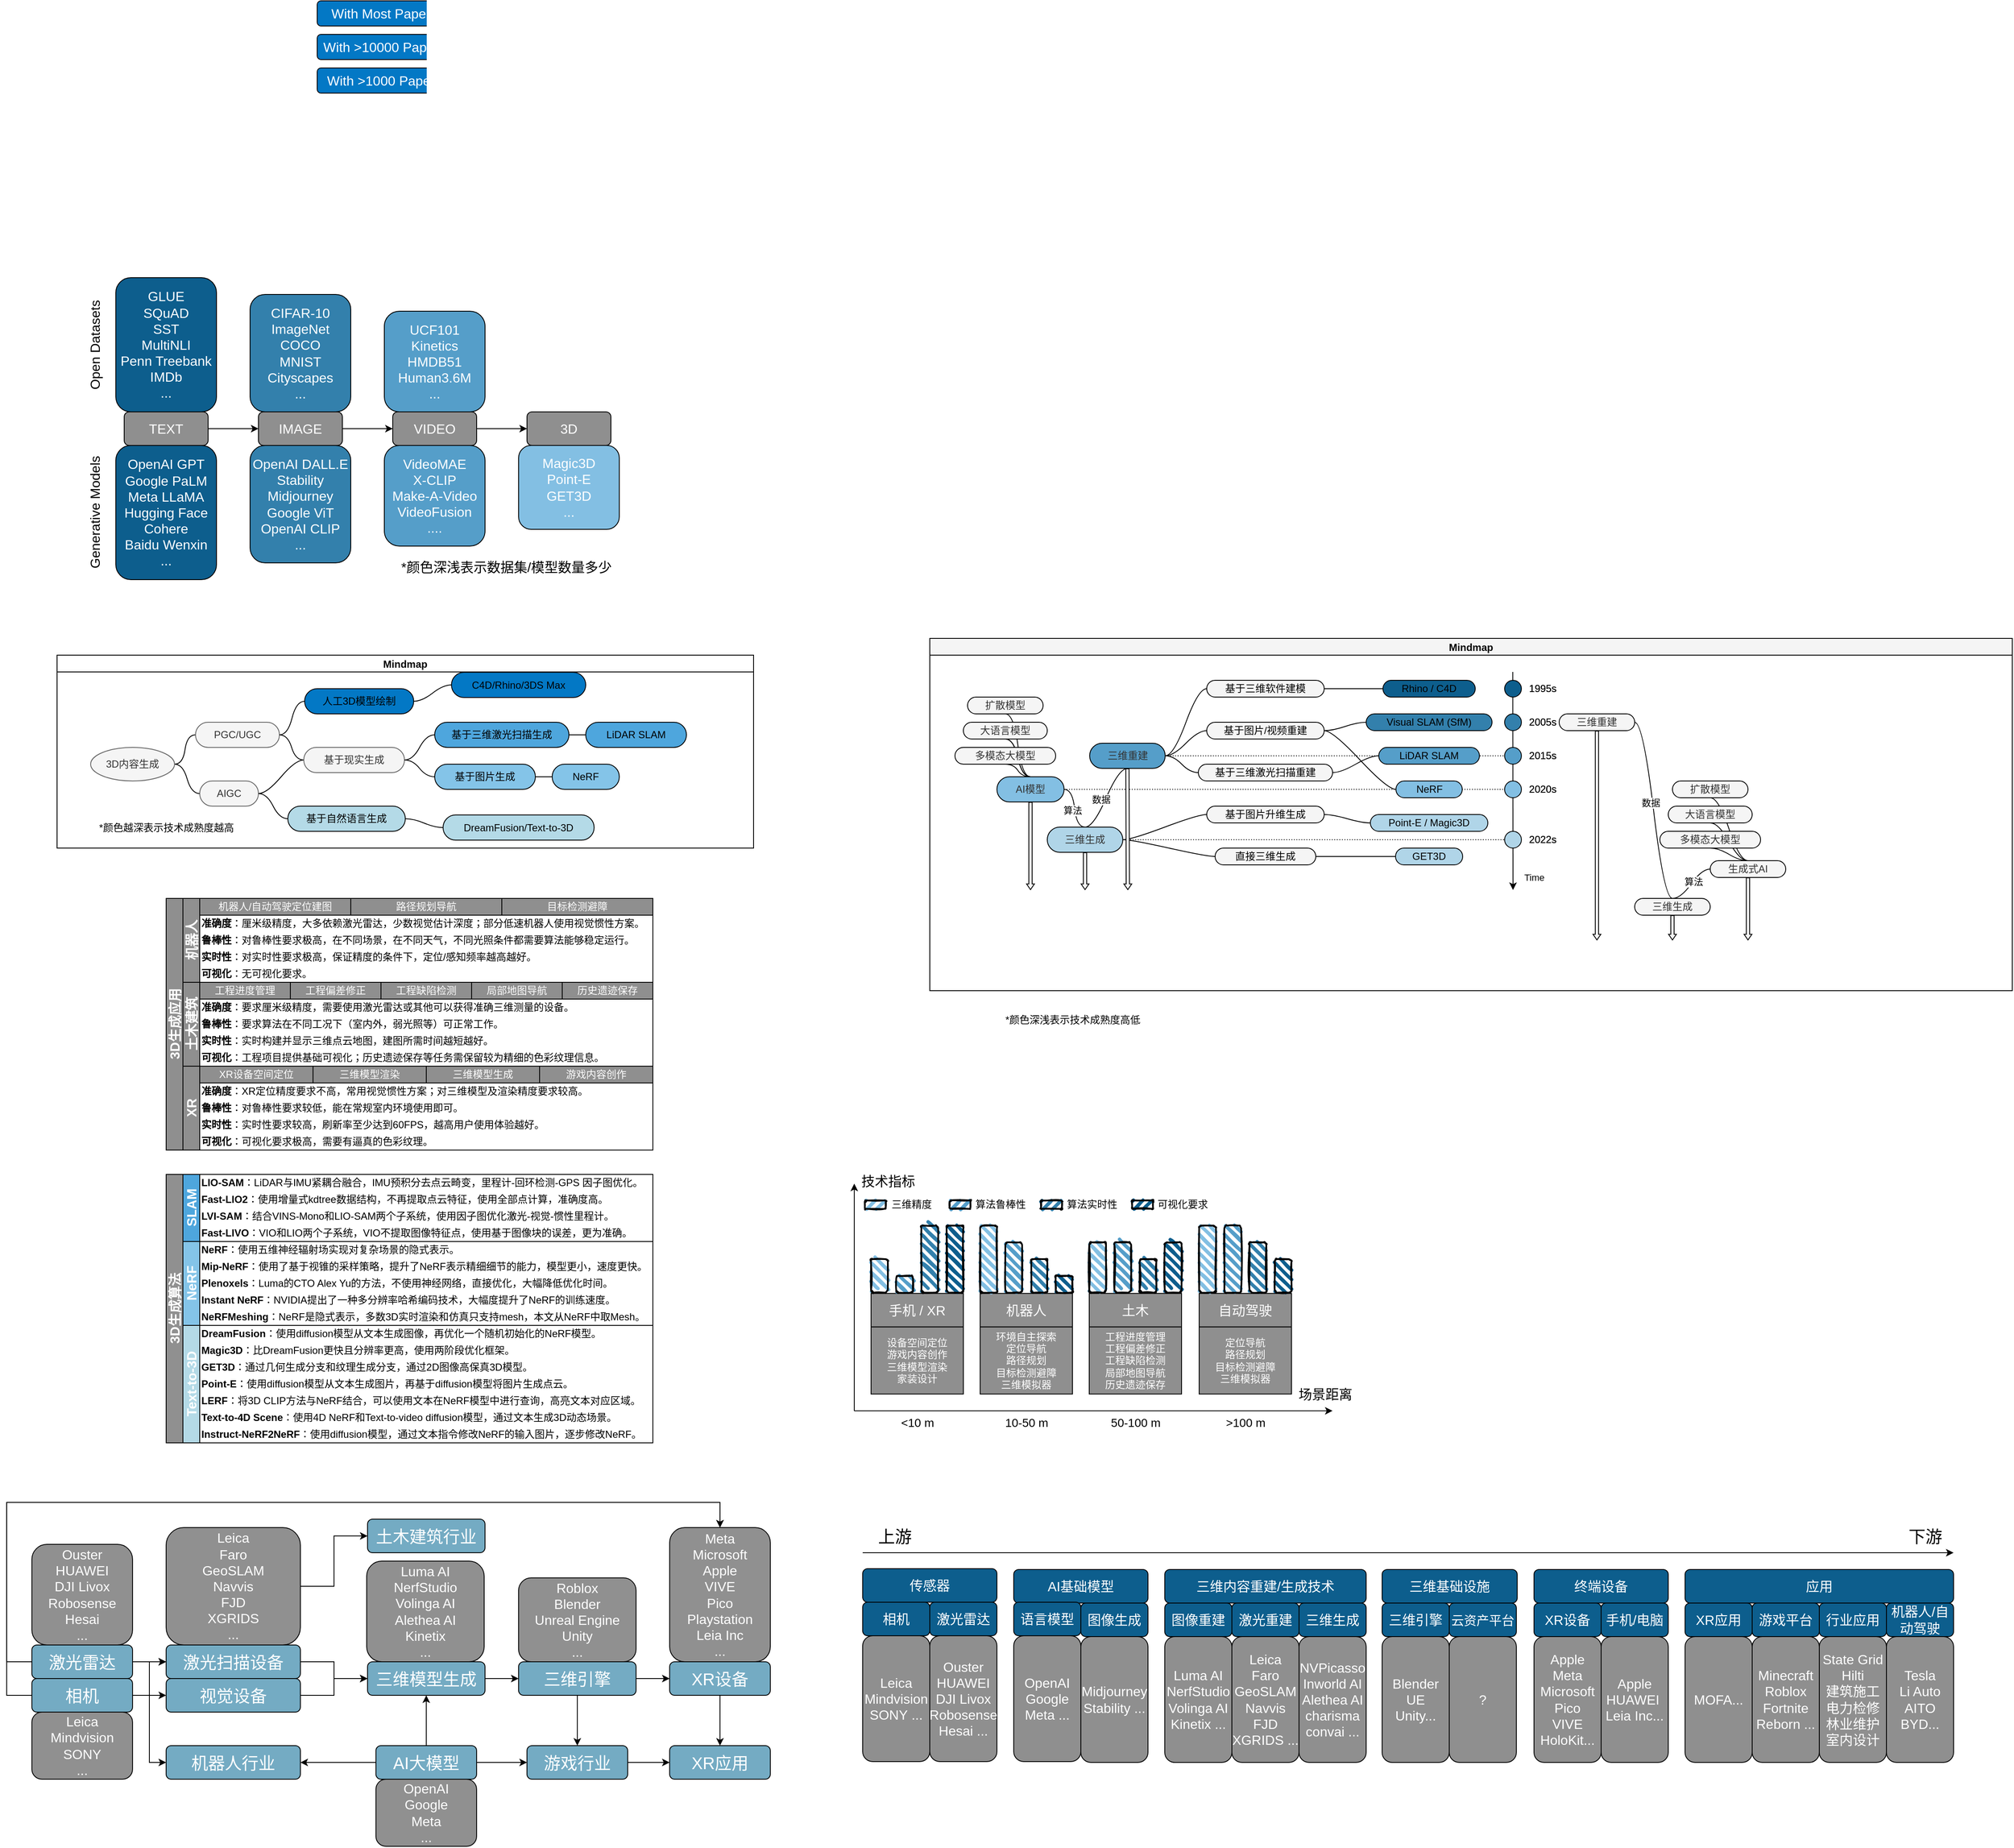 <mxfile version="21.2.1" type="github">
  <diagram id="prtHgNgQTEPvFCAcTncT" name="Page-1">
    <mxGraphModel dx="2261" dy="2037" grid="1" gridSize="10" guides="1" tooltips="1" connect="1" arrows="1" fold="1" page="1" pageScale="1" pageWidth="827" pageHeight="1169" math="0" shadow="0">
      <root>
        <mxCell id="0" />
        <mxCell id="1" parent="0" />
        <mxCell id="oZdQhtQClKmFtU5mLZvU-7" value="" style="edgeStyle=orthogonalEdgeStyle;rounded=0;orthogonalLoop=1;jettySize=auto;html=1;" parent="1" source="oZdQhtQClKmFtU5mLZvU-1" target="oZdQhtQClKmFtU5mLZvU-4" edge="1">
          <mxGeometry relative="1" as="geometry" />
        </mxCell>
        <mxCell id="oZdQhtQClKmFtU5mLZvU-1" value="&lt;font style=&quot;font-size: 16px;&quot; color=&quot;#ffffff&quot;&gt;TEXT&lt;/font&gt;" style="rounded=1;whiteSpace=wrap;html=1;fillColor=#8f8f8f;strokeColor=default;" parent="1" vertex="1">
          <mxGeometry y="260" width="100" height="40" as="geometry" />
        </mxCell>
        <mxCell id="oZdQhtQClKmFtU5mLZvU-3" value="&lt;font color=&quot;#ffffff&quot;&gt;&lt;span style=&quot;font-size: 16px;&quot;&gt;GLUE&lt;br&gt;SQuAD&lt;br&gt;SST&lt;br&gt;MultiNLI&lt;br&gt;Penn Treebank&lt;br&gt;IMDb&lt;br&gt;...&lt;br&gt;&lt;/span&gt;&lt;/font&gt;" style="rounded=1;whiteSpace=wrap;html=1;fillColor=#0d5e8d;strokeColor=default;glass=0;shadow=0;" parent="1" vertex="1">
          <mxGeometry x="-10" y="100" width="120" height="160" as="geometry" />
        </mxCell>
        <mxCell id="oZdQhtQClKmFtU5mLZvU-9" value="" style="edgeStyle=orthogonalEdgeStyle;rounded=0;orthogonalLoop=1;jettySize=auto;html=1;" parent="1" source="oZdQhtQClKmFtU5mLZvU-4" target="oZdQhtQClKmFtU5mLZvU-5" edge="1">
          <mxGeometry relative="1" as="geometry" />
        </mxCell>
        <mxCell id="oZdQhtQClKmFtU5mLZvU-4" value="&lt;font style=&quot;font-size: 16px;&quot; color=&quot;#ffffff&quot;&gt;IMAGE&lt;/font&gt;" style="rounded=1;whiteSpace=wrap;html=1;fillColor=#8f8f8f;strokeColor=default;" parent="1" vertex="1">
          <mxGeometry x="160" y="260" width="100" height="40" as="geometry" />
        </mxCell>
        <mxCell id="oZdQhtQClKmFtU5mLZvU-10" value="" style="edgeStyle=orthogonalEdgeStyle;rounded=0;orthogonalLoop=1;jettySize=auto;html=1;" parent="1" source="oZdQhtQClKmFtU5mLZvU-5" target="oZdQhtQClKmFtU5mLZvU-6" edge="1">
          <mxGeometry relative="1" as="geometry" />
        </mxCell>
        <mxCell id="oZdQhtQClKmFtU5mLZvU-5" value="&lt;font style=&quot;font-size: 16px;&quot; color=&quot;#ffffff&quot;&gt;VIDEO&lt;/font&gt;" style="rounded=1;whiteSpace=wrap;html=1;fillColor=#8f8f8f;strokeColor=default;" parent="1" vertex="1">
          <mxGeometry x="320" y="260" width="100" height="40" as="geometry" />
        </mxCell>
        <mxCell id="oZdQhtQClKmFtU5mLZvU-6" value="&lt;font style=&quot;font-size: 16px;&quot; color=&quot;#ffffff&quot;&gt;3D&lt;/font&gt;" style="rounded=1;whiteSpace=wrap;html=1;fillColor=#8f8f8f;strokeColor=default;" parent="1" vertex="1">
          <mxGeometry x="480" y="260" width="100" height="40" as="geometry" />
        </mxCell>
        <mxCell id="oZdQhtQClKmFtU5mLZvU-20" value="&lt;font style=&quot;font-size: 16px;&quot; color=&quot;#ffffff&quot;&gt;3D生成应用&lt;/font&gt;" style="swimlane;childLayout=stackLayout;resizeParent=1;resizeParentMax=0;horizontal=0;startSize=20;horizontalStack=0;html=1;fillColor=#8f8f8f;rounded=0;" parent="1" vertex="1">
          <mxGeometry x="50" y="840" width="580" height="300" as="geometry">
            <mxRectangle x="80" y="510" width="40" height="60" as="alternateBounds" />
          </mxGeometry>
        </mxCell>
        <mxCell id="oZdQhtQClKmFtU5mLZvU-21" value="&lt;font color=&quot;#ffffff&quot;&gt;&lt;span style=&quot;font-size: 16px;&quot;&gt;机器人&lt;/span&gt;&lt;/font&gt;" style="swimlane;startSize=20;horizontal=0;html=1;fillColor=#909090;" parent="oZdQhtQClKmFtU5mLZvU-20" vertex="1">
          <mxGeometry x="20" width="560" height="100" as="geometry">
            <mxRectangle x="20" width="420" height="30" as="alternateBounds" />
          </mxGeometry>
        </mxCell>
        <mxCell id="oZdQhtQClKmFtU5mLZvU-41" value="机器人/自动驾驶定位建图" style="whiteSpace=wrap;html=1;fillColor=#8f8f8f;fontColor=#ffffff;strokeColor=#000000;" parent="oZdQhtQClKmFtU5mLZvU-21" vertex="1">
          <mxGeometry x="20" width="180" height="20" as="geometry" />
        </mxCell>
        <mxCell id="oZdQhtQClKmFtU5mLZvU-42" value="&lt;b&gt;准确度&lt;/b&gt;：厘米级精度，大多依赖激光雷达，少数视觉估计深度；部分低速机器人使用视觉惯性方案。" style="whiteSpace=wrap;html=1;align=left;fillColor=none;strokeColor=none;" parent="oZdQhtQClKmFtU5mLZvU-21" vertex="1">
          <mxGeometry x="20" y="20" width="540" height="20" as="geometry" />
        </mxCell>
        <mxCell id="oZdQhtQClKmFtU5mLZvU-44" value="&lt;b&gt;实时性&lt;/b&gt;：对实时性要求极高，保证精度的条件下，定位/感知频率越高越好。" style="whiteSpace=wrap;html=1;align=left;fillColor=none;strokeColor=none;" parent="oZdQhtQClKmFtU5mLZvU-21" vertex="1">
          <mxGeometry x="20" y="60" width="540" height="20" as="geometry" />
        </mxCell>
        <mxCell id="oZdQhtQClKmFtU5mLZvU-45" value="&lt;b&gt;可视化&lt;/b&gt;：无可视化要求。" style="whiteSpace=wrap;html=1;align=left;fillColor=none;strokeColor=none;" parent="oZdQhtQClKmFtU5mLZvU-21" vertex="1">
          <mxGeometry x="20" y="80" width="540" height="20" as="geometry" />
        </mxCell>
        <mxCell id="oZdQhtQClKmFtU5mLZvU-50" value="路径规划导航" style="whiteSpace=wrap;html=1;fillColor=#8f8f8f;fontColor=#ffffff;strokeColor=#000000;" parent="oZdQhtQClKmFtU5mLZvU-21" vertex="1">
          <mxGeometry x="200" width="180" height="20" as="geometry" />
        </mxCell>
        <mxCell id="oZdQhtQClKmFtU5mLZvU-46" value="目标检测避障" style="whiteSpace=wrap;html=1;fillColor=#8f8f8f;fontColor=#ffffff;strokeColor=#000000;" parent="oZdQhtQClKmFtU5mLZvU-21" vertex="1">
          <mxGeometry x="380" width="180" height="20" as="geometry" />
        </mxCell>
        <mxCell id="oZdQhtQClKmFtU5mLZvU-52" value="&lt;b&gt;鲁棒性&lt;/b&gt;：对鲁棒性要求极高，在不同场景，在不同天气，不同光照条件都需要算法能够稳定运行。" style="whiteSpace=wrap;html=1;align=left;fillColor=none;strokeColor=none;" parent="oZdQhtQClKmFtU5mLZvU-21" vertex="1">
          <mxGeometry x="20" y="40" width="540" height="20" as="geometry" />
        </mxCell>
        <mxCell id="gIHsf0s4EfeESZTUKeBF-30" style="edgeStyle=orthogonalEdgeStyle;rounded=0;orthogonalLoop=1;jettySize=auto;html=1;exitX=0.5;exitY=1;exitDx=0;exitDy=0;" parent="oZdQhtQClKmFtU5mLZvU-21" source="oZdQhtQClKmFtU5mLZvU-44" target="oZdQhtQClKmFtU5mLZvU-44" edge="1">
          <mxGeometry relative="1" as="geometry" />
        </mxCell>
        <mxCell id="oZdQhtQClKmFtU5mLZvU-23" value="&lt;font style=&quot;font-size: 16px;&quot; color=&quot;#ffffff&quot;&gt;土木建筑&lt;/font&gt;" style="swimlane;startSize=20;horizontal=0;html=1;fillColor=#8f8f8f;" parent="oZdQhtQClKmFtU5mLZvU-20" vertex="1">
          <mxGeometry x="20" y="100" width="560" height="100" as="geometry">
            <mxRectangle x="20" y="240" width="420" height="30" as="alternateBounds" />
          </mxGeometry>
        </mxCell>
        <mxCell id="oZdQhtQClKmFtU5mLZvU-29" value="工程进度管理" style="whiteSpace=wrap;html=1;fontColor=#ffffff;fillColor=#8f8f8f;strokeColor=#000000;" parent="oZdQhtQClKmFtU5mLZvU-23" vertex="1">
          <mxGeometry x="20" width="108" height="20" as="geometry" />
        </mxCell>
        <mxCell id="oZdQhtQClKmFtU5mLZvU-32" value="工程偏差修正" style="whiteSpace=wrap;html=1;fontColor=#ffffff;fillColor=#8f8f8f;strokeColor=#000000;" parent="oZdQhtQClKmFtU5mLZvU-23" vertex="1">
          <mxGeometry x="128" width="108" height="20" as="geometry" />
        </mxCell>
        <mxCell id="oZdQhtQClKmFtU5mLZvU-34" value="工程缺陷检测" style="whiteSpace=wrap;html=1;fontColor=#ffffff;fillColor=#8f8f8f;strokeColor=#000000;" parent="oZdQhtQClKmFtU5mLZvU-23" vertex="1">
          <mxGeometry x="236" width="108" height="20" as="geometry" />
        </mxCell>
        <mxCell id="oZdQhtQClKmFtU5mLZvU-35" value="局部地图导航" style="whiteSpace=wrap;html=1;fontColor=#ffffff;fillColor=#8f8f8f;strokeColor=#000000;" parent="oZdQhtQClKmFtU5mLZvU-23" vertex="1">
          <mxGeometry x="344" width="108" height="20" as="geometry" />
        </mxCell>
        <mxCell id="oZdQhtQClKmFtU5mLZvU-33" value="历史遗迹保存" style="whiteSpace=wrap;html=1;fontColor=#ffffff;fillColor=#8f8f8f;strokeColor=#000000;" parent="oZdQhtQClKmFtU5mLZvU-23" vertex="1">
          <mxGeometry x="452" width="108" height="20" as="geometry" />
        </mxCell>
        <mxCell id="oZdQhtQClKmFtU5mLZvU-37" value="&lt;b&gt;准确度&lt;/b&gt;：要求厘米级精度，需要使用激光雷达或其他可以获得准确三维测量的设备。" style="whiteSpace=wrap;html=1;align=left;fillColor=none;strokeColor=none;" parent="oZdQhtQClKmFtU5mLZvU-23" vertex="1">
          <mxGeometry x="20" y="20" width="540" height="20" as="geometry" />
        </mxCell>
        <mxCell id="oZdQhtQClKmFtU5mLZvU-38" value="&lt;b&gt;实时性&lt;/b&gt;：实时构建并显示三维点云地图，建图所需时间越短越好。" style="whiteSpace=wrap;html=1;align=left;fillColor=none;strokeColor=none;" parent="oZdQhtQClKmFtU5mLZvU-23" vertex="1">
          <mxGeometry x="20" y="60" width="540" height="20" as="geometry" />
        </mxCell>
        <mxCell id="oZdQhtQClKmFtU5mLZvU-40" value="&lt;b&gt;可视化&lt;/b&gt;：工程项目提供基础可视化；历史遗迹保存等任务需保留较为精细的色彩纹理信息。" style="whiteSpace=wrap;html=1;align=left;fillColor=none;strokeColor=none;" parent="oZdQhtQClKmFtU5mLZvU-23" vertex="1">
          <mxGeometry x="20" y="80" width="540" height="20" as="geometry" />
        </mxCell>
        <mxCell id="oZdQhtQClKmFtU5mLZvU-51" value="&lt;b&gt;鲁棒性&lt;/b&gt;：要求算法在不同工况下（室内外，弱光照等）可正常工作。" style="whiteSpace=wrap;html=1;align=left;fillColor=none;strokeColor=none;" parent="oZdQhtQClKmFtU5mLZvU-23" vertex="1">
          <mxGeometry x="20" y="40" width="540" height="20" as="geometry" />
        </mxCell>
        <mxCell id="oZdQhtQClKmFtU5mLZvU-27" value="&lt;font style=&quot;font-size: 16px;&quot; color=&quot;#ffffff&quot;&gt;XR&lt;/font&gt;" style="swimlane;startSize=20;horizontal=0;html=1;fillColor=#8f8f8f;" parent="oZdQhtQClKmFtU5mLZvU-20" vertex="1">
          <mxGeometry x="20" y="200" width="560" height="100" as="geometry">
            <mxRectangle x="20" y="60" width="460" height="30" as="alternateBounds" />
          </mxGeometry>
        </mxCell>
        <mxCell id="oZdQhtQClKmFtU5mLZvU-53" value="XR设备空间定位" style="whiteSpace=wrap;html=1;fillColor=#8f8f8f;fontColor=#ffffff;strokeColor=#000000;" parent="oZdQhtQClKmFtU5mLZvU-27" vertex="1">
          <mxGeometry x="20" width="135" height="20" as="geometry" />
        </mxCell>
        <mxCell id="oZdQhtQClKmFtU5mLZvU-54" value="&lt;b&gt;准确度&lt;/b&gt;：XR定位精度要求不高，常用视觉惯性方案；对三维模型及渲染精度要求较高。" style="whiteSpace=wrap;html=1;align=left;fillColor=none;strokeColor=none;" parent="oZdQhtQClKmFtU5mLZvU-27" vertex="1">
          <mxGeometry x="20" y="20" width="540" height="20" as="geometry" />
        </mxCell>
        <mxCell id="oZdQhtQClKmFtU5mLZvU-55" value="&lt;b&gt;实时性&lt;/b&gt;：实时性要求较高，刷新率至少达到60FPS，越高用户使用体验越好。" style="whiteSpace=wrap;html=1;align=left;fillColor=none;strokeColor=none;" parent="oZdQhtQClKmFtU5mLZvU-27" vertex="1">
          <mxGeometry x="20" y="60" width="540" height="20" as="geometry" />
        </mxCell>
        <mxCell id="oZdQhtQClKmFtU5mLZvU-56" value="&lt;b&gt;可视化&lt;/b&gt;：可视化要求极高，需要有逼真的色彩纹理。" style="whiteSpace=wrap;html=1;align=left;fillColor=none;strokeColor=none;" parent="oZdQhtQClKmFtU5mLZvU-27" vertex="1">
          <mxGeometry x="20" y="80" width="540" height="20" as="geometry" />
        </mxCell>
        <mxCell id="oZdQhtQClKmFtU5mLZvU-57" value="&lt;b&gt;鲁棒性&lt;/b&gt;：对鲁棒性要求较低，能在常规室内环境使用即可。" style="whiteSpace=wrap;html=1;align=left;fillColor=none;strokeColor=none;" parent="oZdQhtQClKmFtU5mLZvU-27" vertex="1">
          <mxGeometry x="20" y="40" width="540" height="20" as="geometry" />
        </mxCell>
        <mxCell id="oZdQhtQClKmFtU5mLZvU-58" value="三维模型渲染" style="whiteSpace=wrap;html=1;fillColor=#8f8f8f;fontColor=#ffffff;strokeColor=#000000;" parent="oZdQhtQClKmFtU5mLZvU-27" vertex="1">
          <mxGeometry x="155" width="135" height="20" as="geometry" />
        </mxCell>
        <mxCell id="oZdQhtQClKmFtU5mLZvU-59" value="游戏内容创作" style="whiteSpace=wrap;html=1;fillColor=#8f8f8f;fontColor=#ffffff;strokeColor=#000000;" parent="oZdQhtQClKmFtU5mLZvU-27" vertex="1">
          <mxGeometry x="425" width="135" height="20" as="geometry" />
        </mxCell>
        <mxCell id="oZdQhtQClKmFtU5mLZvU-68" value="三维模型生成" style="whiteSpace=wrap;html=1;fillColor=#8f8f8f;fontColor=#ffffff;strokeColor=#000000;" parent="oZdQhtQClKmFtU5mLZvU-27" vertex="1">
          <mxGeometry x="290" width="135" height="20" as="geometry" />
        </mxCell>
        <mxCell id="gIHsf0s4EfeESZTUKeBF-73" style="edgeStyle=orthogonalEdgeStyle;rounded=0;orthogonalLoop=1;jettySize=auto;html=1;entryX=0;entryY=0.5;entryDx=0;entryDy=0;" parent="1" source="oZdQhtQClKmFtU5mLZvU-78" target="oZdQhtQClKmFtU5mLZvU-81" edge="1">
          <mxGeometry relative="1" as="geometry" />
        </mxCell>
        <mxCell id="gIHsf0s4EfeESZTUKeBF-79" style="edgeStyle=orthogonalEdgeStyle;rounded=0;orthogonalLoop=1;jettySize=auto;html=1;entryX=0.5;entryY=0;entryDx=0;entryDy=0;" parent="1" source="oZdQhtQClKmFtU5mLZvU-78" target="oZdQhtQClKmFtU5mLZvU-134" edge="1">
          <mxGeometry relative="1" as="geometry">
            <Array as="points">
              <mxPoint x="-140.03" y="1750.03" />
              <mxPoint x="-140.03" y="1560.03" />
              <mxPoint x="709.97" y="1560.03" />
            </Array>
          </mxGeometry>
        </mxCell>
        <mxCell id="oZdQhtQClKmFtU5mLZvU-78" value="&lt;font color=&quot;#ffffff&quot;&gt;&lt;span style=&quot;font-size: 20px;&quot;&gt;激光雷达&lt;/span&gt;&lt;/font&gt;" style="rounded=1;whiteSpace=wrap;html=1;fillColor=#74abc3;strokeColor=default;" parent="1" vertex="1">
          <mxGeometry x="-110.03" y="1730.03" width="120" height="40" as="geometry" />
        </mxCell>
        <mxCell id="oZdQhtQClKmFtU5mLZvU-79" value="&lt;font style=&quot;font-size: 16px;&quot; color=&quot;#ffffff&quot;&gt;Ouster&lt;br&gt;HUAWEI&lt;br&gt;DJI Livox&lt;br&gt;Robosense&lt;br&gt;Hesai&lt;br&gt;...&lt;br&gt;&lt;/font&gt;" style="rounded=1;whiteSpace=wrap;html=1;fillColor=#909090;strokeColor=default;glass=0;shadow=0;" parent="1" vertex="1">
          <mxGeometry x="-110.03" y="1610.03" width="120" height="120" as="geometry" />
        </mxCell>
        <mxCell id="oZdQhtQClKmFtU5mLZvU-118" value="" style="edgeStyle=orthogonalEdgeStyle;rounded=0;orthogonalLoop=1;jettySize=auto;html=1;" parent="1" source="oZdQhtQClKmFtU5mLZvU-81" target="oZdQhtQClKmFtU5mLZvU-84" edge="1">
          <mxGeometry x="0.201" relative="1" as="geometry">
            <mxPoint as="offset" />
          </mxGeometry>
        </mxCell>
        <mxCell id="oZdQhtQClKmFtU5mLZvU-81" value="&lt;font color=&quot;#ffffff&quot;&gt;&lt;span style=&quot;font-size: 20px;&quot;&gt;激光扫描设备&lt;/span&gt;&lt;/font&gt;" style="rounded=1;whiteSpace=wrap;html=1;fillColor=#74abc3;strokeColor=default;" parent="1" vertex="1">
          <mxGeometry x="49.97" y="1730.03" width="160" height="40" as="geometry" />
        </mxCell>
        <mxCell id="oZdQhtQClKmFtU5mLZvU-137" value="" style="edgeStyle=orthogonalEdgeStyle;rounded=0;orthogonalLoop=1;jettySize=auto;html=1;" parent="1" source="oZdQhtQClKmFtU5mLZvU-83" target="oZdQhtQClKmFtU5mLZvU-136" edge="1">
          <mxGeometry relative="1" as="geometry" />
        </mxCell>
        <mxCell id="oZdQhtQClKmFtU5mLZvU-83" value="&lt;font color=&quot;#ffffff&quot;&gt;&lt;span style=&quot;font-size: 20px;&quot;&gt;XR设备&lt;/span&gt;&lt;/font&gt;" style="rounded=1;whiteSpace=wrap;html=1;fillColor=#74abc3;strokeColor=default;" parent="1" vertex="1">
          <mxGeometry x="649.97" y="1750.03" width="120" height="40" as="geometry" />
        </mxCell>
        <mxCell id="oZdQhtQClKmFtU5mLZvU-120" value="" style="edgeStyle=orthogonalEdgeStyle;rounded=0;orthogonalLoop=1;jettySize=auto;html=1;entryX=0;entryY=0.5;entryDx=0;entryDy=0;" parent="1" source="oZdQhtQClKmFtU5mLZvU-84" target="oZdQhtQClKmFtU5mLZvU-99" edge="1">
          <mxGeometry relative="1" as="geometry" />
        </mxCell>
        <mxCell id="oZdQhtQClKmFtU5mLZvU-84" value="&lt;font style=&quot;font-size: 20px;&quot; color=&quot;#ffffff&quot;&gt;三维模型生成&lt;/font&gt;" style="rounded=1;whiteSpace=wrap;html=1;fillColor=#74abc3;strokeColor=default;" parent="1" vertex="1">
          <mxGeometry x="289.97" y="1750.03" width="140" height="40" as="geometry" />
        </mxCell>
        <mxCell id="oZdQhtQClKmFtU5mLZvU-119" value="" style="edgeStyle=orthogonalEdgeStyle;rounded=0;orthogonalLoop=1;jettySize=auto;html=1;" parent="1" source="oZdQhtQClKmFtU5mLZvU-85" target="oZdQhtQClKmFtU5mLZvU-84" edge="1">
          <mxGeometry relative="1" as="geometry" />
        </mxCell>
        <mxCell id="oZdQhtQClKmFtU5mLZvU-141" value="" style="edgeStyle=orthogonalEdgeStyle;rounded=0;orthogonalLoop=1;jettySize=auto;html=1;" parent="1" source="oZdQhtQClKmFtU5mLZvU-85" target="oZdQhtQClKmFtU5mLZvU-122" edge="1">
          <mxGeometry relative="1" as="geometry" />
        </mxCell>
        <mxCell id="gIHsf0s4EfeESZTUKeBF-77" value="" style="edgeStyle=orthogonalEdgeStyle;rounded=0;orthogonalLoop=1;jettySize=auto;html=1;" parent="1" source="oZdQhtQClKmFtU5mLZvU-85" target="oZdQhtQClKmFtU5mLZvU-113" edge="1">
          <mxGeometry relative="1" as="geometry" />
        </mxCell>
        <mxCell id="oZdQhtQClKmFtU5mLZvU-85" value="&lt;font style=&quot;font-size: 20px;&quot; color=&quot;#ffffff&quot;&gt;AI大模型&lt;/font&gt;" style="rounded=1;whiteSpace=wrap;html=1;fillColor=#74abc3;strokeColor=default;" parent="1" vertex="1">
          <mxGeometry x="299.97" y="1850.03" width="120" height="40" as="geometry" />
        </mxCell>
        <mxCell id="gIHsf0s4EfeESZTUKeBF-74" style="edgeStyle=orthogonalEdgeStyle;rounded=0;orthogonalLoop=1;jettySize=auto;html=1;entryX=0;entryY=0.5;entryDx=0;entryDy=0;" parent="1" source="oZdQhtQClKmFtU5mLZvU-88" target="oZdQhtQClKmFtU5mLZvU-81" edge="1">
          <mxGeometry relative="1" as="geometry" />
        </mxCell>
        <mxCell id="gIHsf0s4EfeESZTUKeBF-75" style="edgeStyle=orthogonalEdgeStyle;rounded=0;orthogonalLoop=1;jettySize=auto;html=1;" parent="1" source="oZdQhtQClKmFtU5mLZvU-88" target="oZdQhtQClKmFtU5mLZvU-127" edge="1">
          <mxGeometry relative="1" as="geometry" />
        </mxCell>
        <mxCell id="gIHsf0s4EfeESZTUKeBF-76" style="edgeStyle=orthogonalEdgeStyle;rounded=0;orthogonalLoop=1;jettySize=auto;html=1;entryX=0;entryY=0.5;entryDx=0;entryDy=0;" parent="1" source="oZdQhtQClKmFtU5mLZvU-88" target="oZdQhtQClKmFtU5mLZvU-113" edge="1">
          <mxGeometry relative="1" as="geometry" />
        </mxCell>
        <mxCell id="gIHsf0s4EfeESZTUKeBF-78" style="edgeStyle=orthogonalEdgeStyle;rounded=0;orthogonalLoop=1;jettySize=auto;html=1;entryX=0.5;entryY=0;entryDx=0;entryDy=0;" parent="1" source="oZdQhtQClKmFtU5mLZvU-88" target="oZdQhtQClKmFtU5mLZvU-134" edge="1">
          <mxGeometry relative="1" as="geometry">
            <Array as="points">
              <mxPoint x="-140.03" y="1790.03" />
              <mxPoint x="-140.03" y="1560.03" />
              <mxPoint x="709.97" y="1560.03" />
            </Array>
          </mxGeometry>
        </mxCell>
        <mxCell id="oZdQhtQClKmFtU5mLZvU-88" value="&lt;font color=&quot;#ffffff&quot;&gt;&lt;span style=&quot;font-size: 20px;&quot;&gt;相机&lt;/span&gt;&lt;/font&gt;" style="rounded=1;whiteSpace=wrap;html=1;fillColor=#74abc3;strokeColor=default;" parent="1" vertex="1">
          <mxGeometry x="-110.03" y="1770.03" width="120" height="40" as="geometry" />
        </mxCell>
        <mxCell id="oZdQhtQClKmFtU5mLZvU-89" value="&lt;font style=&quot;font-size: 16px;&quot; color=&quot;#ffffff&quot;&gt;Leica&lt;br&gt;Mindvision&lt;br&gt;SONY&lt;br&gt;...&lt;br&gt;&lt;/font&gt;" style="rounded=1;whiteSpace=wrap;html=1;fillColor=#909090;strokeColor=default;glass=0;shadow=0;" parent="1" vertex="1">
          <mxGeometry x="-110.03" y="1810.03" width="120" height="80" as="geometry" />
        </mxCell>
        <mxCell id="oZdQhtQClKmFtU5mLZvU-121" value="" style="edgeStyle=orthogonalEdgeStyle;rounded=0;orthogonalLoop=1;jettySize=auto;html=1;" parent="1" source="oZdQhtQClKmFtU5mLZvU-99" target="oZdQhtQClKmFtU5mLZvU-83" edge="1">
          <mxGeometry relative="1" as="geometry" />
        </mxCell>
        <mxCell id="oZdQhtQClKmFtU5mLZvU-135" value="" style="edgeStyle=orthogonalEdgeStyle;rounded=0;orthogonalLoop=1;jettySize=auto;html=1;" parent="1" source="oZdQhtQClKmFtU5mLZvU-99" target="oZdQhtQClKmFtU5mLZvU-122" edge="1">
          <mxGeometry relative="1" as="geometry" />
        </mxCell>
        <mxCell id="oZdQhtQClKmFtU5mLZvU-99" value="&lt;font style=&quot;font-size: 20px;&quot; color=&quot;#ffffff&quot;&gt;三维引擎&lt;/font&gt;" style="rounded=1;whiteSpace=wrap;html=1;fillColor=#74abc3;strokeColor=default;" parent="1" vertex="1">
          <mxGeometry x="469.97" y="1750.03" width="140" height="40" as="geometry" />
        </mxCell>
        <mxCell id="oZdQhtQClKmFtU5mLZvU-100" value="&lt;font style=&quot;font-size: 16px;&quot; color=&quot;#ffffff&quot;&gt;Roblox&lt;br&gt;Blender&lt;br&gt;Unreal Engine&lt;br&gt;Unity&lt;br&gt;...&lt;br&gt;&lt;/font&gt;" style="rounded=1;whiteSpace=wrap;html=1;fillColor=#909090;strokeColor=default;glass=0;shadow=0;" parent="1" vertex="1">
          <mxGeometry x="469.97" y="1650.03" width="140" height="100" as="geometry" />
        </mxCell>
        <mxCell id="oZdQhtQClKmFtU5mLZvU-113" value="&lt;font style=&quot;font-size: 20px;&quot; color=&quot;#ffffff&quot;&gt;机器人行业&lt;/font&gt;" style="rounded=1;whiteSpace=wrap;html=1;fillColor=#74abc3;strokeColor=default;" parent="1" vertex="1">
          <mxGeometry x="49.97" y="1850.03" width="160" height="40" as="geometry" />
        </mxCell>
        <mxCell id="oZdQhtQClKmFtU5mLZvU-116" value="&lt;font color=&quot;#ffffff&quot;&gt;&lt;span style=&quot;font-size: 20px;&quot;&gt;土木建筑行业&lt;/span&gt;&lt;/font&gt;" style="rounded=1;whiteSpace=wrap;html=1;fillColor=#74abc3;strokeColor=default;" parent="1" vertex="1">
          <mxGeometry x="289.97" y="1580.03" width="140" height="40" as="geometry" />
        </mxCell>
        <mxCell id="oZdQhtQClKmFtU5mLZvU-138" value="" style="edgeStyle=orthogonalEdgeStyle;rounded=0;orthogonalLoop=1;jettySize=auto;html=1;" parent="1" source="oZdQhtQClKmFtU5mLZvU-122" target="oZdQhtQClKmFtU5mLZvU-136" edge="1">
          <mxGeometry relative="1" as="geometry" />
        </mxCell>
        <mxCell id="oZdQhtQClKmFtU5mLZvU-122" value="&lt;font color=&quot;#ffffff&quot;&gt;&lt;span style=&quot;font-size: 20px;&quot;&gt;游戏行业&lt;/span&gt;&lt;/font&gt;" style="rounded=1;whiteSpace=wrap;html=1;fillColor=#74abc3;strokeColor=default;" parent="1" vertex="1">
          <mxGeometry x="479.97" y="1850.03" width="120" height="40" as="geometry" />
        </mxCell>
        <mxCell id="oZdQhtQClKmFtU5mLZvU-126" value="&lt;font style=&quot;font-size: 16px;&quot; color=&quot;#ffffff&quot;&gt;Luma AI&lt;br&gt;NerfStudio&lt;br&gt;Volinga AI&lt;br&gt;Alethea AI&lt;br&gt;Kinetix&lt;br&gt;...&lt;br&gt;&lt;/font&gt;" style="rounded=1;whiteSpace=wrap;html=1;fillColor=#909090;strokeColor=default;glass=0;shadow=0;" parent="1" vertex="1">
          <mxGeometry x="288.97" y="1630.03" width="140" height="120" as="geometry" />
        </mxCell>
        <mxCell id="oZdQhtQClKmFtU5mLZvU-129" style="edgeStyle=orthogonalEdgeStyle;rounded=0;orthogonalLoop=1;jettySize=auto;html=1;entryX=0;entryY=0.5;entryDx=0;entryDy=0;" parent="1" source="oZdQhtQClKmFtU5mLZvU-127" target="oZdQhtQClKmFtU5mLZvU-84" edge="1">
          <mxGeometry relative="1" as="geometry" />
        </mxCell>
        <mxCell id="oZdQhtQClKmFtU5mLZvU-127" value="&lt;font color=&quot;#ffffff&quot;&gt;&lt;span style=&quot;font-size: 20px;&quot;&gt;视觉设备&lt;/span&gt;&lt;/font&gt;" style="rounded=1;whiteSpace=wrap;html=1;fillColor=#74abc3;strokeColor=default;" parent="1" vertex="1">
          <mxGeometry x="49.97" y="1770.03" width="160" height="40" as="geometry" />
        </mxCell>
        <mxCell id="oZdQhtQClKmFtU5mLZvU-131" value="&lt;font style=&quot;font-size: 16px;&quot; color=&quot;#ffffff&quot;&gt;OpenAI&lt;br&gt;Google&lt;br&gt;Meta&lt;br&gt;...&lt;br&gt;&lt;/font&gt;" style="rounded=1;whiteSpace=wrap;html=1;fillColor=#909090;strokeColor=default;glass=0;shadow=0;" parent="1" vertex="1">
          <mxGeometry x="299.97" y="1890.03" width="120" height="80" as="geometry" />
        </mxCell>
        <mxCell id="oZdQhtQClKmFtU5mLZvU-133" value="" style="edgeStyle=orthogonalEdgeStyle;rounded=0;orthogonalLoop=1;jettySize=auto;html=1;" parent="1" source="oZdQhtQClKmFtU5mLZvU-132" target="oZdQhtQClKmFtU5mLZvU-116" edge="1">
          <mxGeometry relative="1" as="geometry" />
        </mxCell>
        <mxCell id="oZdQhtQClKmFtU5mLZvU-132" value="&lt;font style=&quot;font-size: 16px;&quot; color=&quot;#ffffff&quot;&gt;Leica&lt;br&gt;Faro&lt;br&gt;GeoSLAM&lt;br&gt;Navvis&lt;br&gt;FJD&lt;br&gt;XGRIDS&lt;br&gt;...&lt;br&gt;&lt;/font&gt;" style="rounded=1;whiteSpace=wrap;html=1;fillColor=#909090;strokeColor=default;glass=0;shadow=0;" parent="1" vertex="1">
          <mxGeometry x="49.97" y="1590.03" width="160" height="140" as="geometry" />
        </mxCell>
        <mxCell id="oZdQhtQClKmFtU5mLZvU-134" value="&lt;font style=&quot;font-size: 16px;&quot; color=&quot;#ffffff&quot;&gt;Meta&lt;br&gt;Microsoft&lt;br&gt;Apple&lt;br&gt;VIVE&lt;br&gt;Pico&lt;br&gt;Playstation&lt;br&gt;Leia Inc&lt;br&gt;...&lt;br&gt;&lt;/font&gt;" style="rounded=1;whiteSpace=wrap;html=1;fillColor=#909090;strokeColor=default;glass=0;shadow=0;" parent="1" vertex="1">
          <mxGeometry x="649.97" y="1590.03" width="120" height="160" as="geometry" />
        </mxCell>
        <mxCell id="oZdQhtQClKmFtU5mLZvU-136" value="&lt;font color=&quot;#ffffff&quot;&gt;&lt;span style=&quot;font-size: 20px;&quot;&gt;XR应用&lt;/span&gt;&lt;/font&gt;" style="rounded=1;whiteSpace=wrap;html=1;fillColor=#74abc3;strokeColor=default;" parent="1" vertex="1">
          <mxGeometry x="649.97" y="1850.03" width="120" height="40" as="geometry" />
        </mxCell>
        <mxCell id="oZdQhtQClKmFtU5mLZvU-142" value="&lt;font style=&quot;font-size: 16px;&quot; color=&quot;#ffffff&quot;&gt;手机 / XR&lt;br&gt;&lt;/font&gt;" style="rounded=0;whiteSpace=wrap;html=1;fillColor=#8f8f8f;strokeColor=default;glass=0;shadow=0;" parent="1" vertex="1">
          <mxGeometry x="890" y="1310.86" width="110" height="40" as="geometry" />
        </mxCell>
        <mxCell id="oZdQhtQClKmFtU5mLZvU-143" value="&lt;font style=&quot;font-size: 16px;&quot; color=&quot;#ffffff&quot;&gt;UCF101&lt;br&gt;Kinetics&lt;br&gt;HMDB51&lt;br&gt;Human3.6M&lt;br&gt;...&lt;br&gt;&lt;/font&gt;" style="rounded=1;whiteSpace=wrap;html=1;fillColor=#559ec9;strokeColor=default;glass=0;shadow=0;" parent="1" vertex="1">
          <mxGeometry x="310" y="140" width="120" height="120" as="geometry" />
        </mxCell>
        <mxCell id="oZdQhtQClKmFtU5mLZvU-144" value="&lt;font style=&quot;font-size: 16px;&quot; color=&quot;#ffffff&quot;&gt;CIFAR-10&lt;br&gt;ImageNet&lt;br&gt;COCO&lt;br&gt;MNIST&lt;br&gt;Cityscapes&lt;br&gt;...&lt;br&gt;&lt;/font&gt;" style="rounded=1;whiteSpace=wrap;html=1;fillColor=#3380ac;strokeColor=default;glass=0;shadow=0;" parent="1" vertex="1">
          <mxGeometry x="150" y="120" width="120" height="140" as="geometry" />
        </mxCell>
        <mxCell id="gIHsf0s4EfeESZTUKeBF-1" value="Mindmap" style="swimlane;startSize=20;horizontal=1;containerType=tree;" parent="1" vertex="1">
          <mxGeometry x="-80" y="550" width="830" height="230" as="geometry" />
        </mxCell>
        <mxCell id="gIHsf0s4EfeESZTUKeBF-2" value="" style="edgeStyle=entityRelationEdgeStyle;startArrow=none;endArrow=none;segment=10;curved=1;sourcePerimeterSpacing=0;targetPerimeterSpacing=0;rounded=0;" parent="gIHsf0s4EfeESZTUKeBF-1" source="gIHsf0s4EfeESZTUKeBF-6" target="gIHsf0s4EfeESZTUKeBF-7" edge="1">
          <mxGeometry relative="1" as="geometry" />
        </mxCell>
        <mxCell id="gIHsf0s4EfeESZTUKeBF-4" value="" style="edgeStyle=entityRelationEdgeStyle;startArrow=none;endArrow=none;segment=10;curved=1;sourcePerimeterSpacing=0;targetPerimeterSpacing=0;rounded=0;" parent="gIHsf0s4EfeESZTUKeBF-1" source="gIHsf0s4EfeESZTUKeBF-6" target="gIHsf0s4EfeESZTUKeBF-9" edge="1">
          <mxGeometry relative="1" as="geometry" />
        </mxCell>
        <mxCell id="gIHsf0s4EfeESZTUKeBF-6" value="3D内容生成" style="ellipse;whiteSpace=wrap;html=1;align=center;treeFolding=1;treeMoving=1;newEdgeStyle={&quot;edgeStyle&quot;:&quot;entityRelationEdgeStyle&quot;,&quot;startArrow&quot;:&quot;none&quot;,&quot;endArrow&quot;:&quot;none&quot;,&quot;segment&quot;:10,&quot;curved&quot;:1,&quot;sourcePerimeterSpacing&quot;:0,&quot;targetPerimeterSpacing&quot;:0};fillColor=#f5f5f5;fontColor=#333333;strokeColor=#666666;" parent="gIHsf0s4EfeESZTUKeBF-1" vertex="1">
          <mxGeometry x="40" y="110" width="100" height="40" as="geometry" />
        </mxCell>
        <mxCell id="gIHsf0s4EfeESZTUKeBF-7" value="PGC/UGC" style="whiteSpace=wrap;html=1;rounded=1;arcSize=50;align=center;verticalAlign=middle;strokeWidth=1;autosize=1;spacing=4;treeFolding=1;treeMoving=1;newEdgeStyle={&quot;edgeStyle&quot;:&quot;entityRelationEdgeStyle&quot;,&quot;startArrow&quot;:&quot;none&quot;,&quot;endArrow&quot;:&quot;none&quot;,&quot;segment&quot;:10,&quot;curved&quot;:1,&quot;sourcePerimeterSpacing&quot;:0,&quot;targetPerimeterSpacing&quot;:0};fillColor=#f5f5f5;fontColor=#333333;strokeColor=#666666;" parent="gIHsf0s4EfeESZTUKeBF-1" vertex="1">
          <mxGeometry x="165" y="80" width="100" height="30" as="geometry" />
        </mxCell>
        <mxCell id="gIHsf0s4EfeESZTUKeBF-31" style="edgeStyle=entityRelationEdgeStyle;rounded=0;orthogonalLoop=1;jettySize=auto;html=1;startArrow=none;endArrow=none;segment=10;curved=1;sourcePerimeterSpacing=0;targetPerimeterSpacing=0;entryX=0;entryY=0.5;entryDx=0;entryDy=0;" parent="gIHsf0s4EfeESZTUKeBF-1" source="gIHsf0s4EfeESZTUKeBF-9" target="gIHsf0s4EfeESZTUKeBF-14" edge="1">
          <mxGeometry relative="1" as="geometry" />
        </mxCell>
        <mxCell id="gIHsf0s4EfeESZTUKeBF-9" value="AIGC" style="whiteSpace=wrap;html=1;rounded=1;arcSize=50;align=center;verticalAlign=middle;strokeWidth=1;autosize=1;spacing=4;treeFolding=1;treeMoving=1;newEdgeStyle={&quot;edgeStyle&quot;:&quot;entityRelationEdgeStyle&quot;,&quot;startArrow&quot;:&quot;none&quot;,&quot;endArrow&quot;:&quot;none&quot;,&quot;segment&quot;:10,&quot;curved&quot;:1,&quot;sourcePerimeterSpacing&quot;:0,&quot;targetPerimeterSpacing&quot;:0};fillColor=#f5f5f5;fontColor=#333333;strokeColor=#666666;" parent="gIHsf0s4EfeESZTUKeBF-1" vertex="1">
          <mxGeometry x="170" y="150" width="70" height="30" as="geometry" />
        </mxCell>
        <mxCell id="gIHsf0s4EfeESZTUKeBF-11" value="" style="edgeStyle=entityRelationEdgeStyle;startArrow=none;endArrow=none;segment=10;curved=1;sourcePerimeterSpacing=0;targetPerimeterSpacing=0;rounded=0;" parent="gIHsf0s4EfeESZTUKeBF-1" source="gIHsf0s4EfeESZTUKeBF-7" target="gIHsf0s4EfeESZTUKeBF-12" edge="1">
          <mxGeometry relative="1" as="geometry">
            <mxPoint x="910" y="602" as="sourcePoint" />
          </mxGeometry>
        </mxCell>
        <mxCell id="gIHsf0s4EfeESZTUKeBF-12" value="人工3D模型绘制" style="whiteSpace=wrap;html=1;rounded=1;arcSize=50;align=center;verticalAlign=middle;strokeWidth=1;autosize=1;spacing=4;treeFolding=1;treeMoving=1;newEdgeStyle={&quot;edgeStyle&quot;:&quot;entityRelationEdgeStyle&quot;,&quot;startArrow&quot;:&quot;none&quot;,&quot;endArrow&quot;:&quot;none&quot;,&quot;segment&quot;:10,&quot;curved&quot;:1,&quot;sourcePerimeterSpacing&quot;:0,&quot;targetPerimeterSpacing&quot;:0};fillColor=#0378c5;" parent="gIHsf0s4EfeESZTUKeBF-1" vertex="1">
          <mxGeometry x="295" y="40" width="130" height="30" as="geometry" />
        </mxCell>
        <mxCell id="gIHsf0s4EfeESZTUKeBF-13" value="" style="edgeStyle=entityRelationEdgeStyle;startArrow=none;endArrow=none;segment=10;curved=1;sourcePerimeterSpacing=0;targetPerimeterSpacing=0;rounded=0;" parent="gIHsf0s4EfeESZTUKeBF-1" source="gIHsf0s4EfeESZTUKeBF-7" target="gIHsf0s4EfeESZTUKeBF-14" edge="1">
          <mxGeometry relative="1" as="geometry">
            <mxPoint x="910" y="602" as="sourcePoint" />
          </mxGeometry>
        </mxCell>
        <mxCell id="gIHsf0s4EfeESZTUKeBF-14" value="基于现实生成" style="whiteSpace=wrap;html=1;rounded=1;arcSize=50;align=center;verticalAlign=middle;strokeWidth=1;autosize=1;spacing=4;treeFolding=1;treeMoving=1;newEdgeStyle={&quot;edgeStyle&quot;:&quot;entityRelationEdgeStyle&quot;,&quot;startArrow&quot;:&quot;none&quot;,&quot;endArrow&quot;:&quot;none&quot;,&quot;segment&quot;:10,&quot;curved&quot;:1,&quot;sourcePerimeterSpacing&quot;:0,&quot;targetPerimeterSpacing&quot;:0};fillColor=#f5f5f5;fontColor=#333333;strokeColor=#666666;" parent="gIHsf0s4EfeESZTUKeBF-1" vertex="1">
          <mxGeometry x="294" y="110" width="120" height="30" as="geometry" />
        </mxCell>
        <mxCell id="gIHsf0s4EfeESZTUKeBF-16" value="" style="edgeStyle=entityRelationEdgeStyle;startArrow=none;endArrow=none;segment=10;curved=1;sourcePerimeterSpacing=0;targetPerimeterSpacing=0;rounded=0;" parent="gIHsf0s4EfeESZTUKeBF-1" source="gIHsf0s4EfeESZTUKeBF-14" target="gIHsf0s4EfeESZTUKeBF-17" edge="1">
          <mxGeometry relative="1" as="geometry">
            <mxPoint x="1030" y="620" as="sourcePoint" />
          </mxGeometry>
        </mxCell>
        <mxCell id="gIHsf0s4EfeESZTUKeBF-17" value="基于三维激光扫描生成" style="whiteSpace=wrap;html=1;rounded=1;arcSize=50;align=center;verticalAlign=middle;strokeWidth=1;autosize=1;spacing=4;treeFolding=1;treeMoving=1;newEdgeStyle={&quot;edgeStyle&quot;:&quot;entityRelationEdgeStyle&quot;,&quot;startArrow&quot;:&quot;none&quot;,&quot;endArrow&quot;:&quot;none&quot;,&quot;segment&quot;:10,&quot;curved&quot;:1,&quot;sourcePerimeterSpacing&quot;:0,&quot;targetPerimeterSpacing&quot;:0};fillColor=#4ea6dd;" parent="gIHsf0s4EfeESZTUKeBF-1" vertex="1">
          <mxGeometry x="450" y="80" width="160" height="30" as="geometry" />
        </mxCell>
        <mxCell id="gIHsf0s4EfeESZTUKeBF-18" value="" style="edgeStyle=entityRelationEdgeStyle;startArrow=none;endArrow=none;segment=10;curved=1;sourcePerimeterSpacing=0;targetPerimeterSpacing=0;rounded=0;" parent="gIHsf0s4EfeESZTUKeBF-1" source="gIHsf0s4EfeESZTUKeBF-14" target="gIHsf0s4EfeESZTUKeBF-19" edge="1">
          <mxGeometry relative="1" as="geometry">
            <mxPoint x="1030" y="620" as="sourcePoint" />
          </mxGeometry>
        </mxCell>
        <mxCell id="gIHsf0s4EfeESZTUKeBF-19" value="基于图片生成" style="whiteSpace=wrap;html=1;rounded=1;arcSize=50;align=center;verticalAlign=middle;strokeWidth=1;autosize=1;spacing=4;treeFolding=1;treeMoving=1;newEdgeStyle={&quot;edgeStyle&quot;:&quot;entityRelationEdgeStyle&quot;,&quot;startArrow&quot;:&quot;none&quot;,&quot;endArrow&quot;:&quot;none&quot;,&quot;segment&quot;:10,&quot;curved&quot;:1,&quot;sourcePerimeterSpacing&quot;:0,&quot;targetPerimeterSpacing&quot;:0};fillColor=#84c4e8;" parent="gIHsf0s4EfeESZTUKeBF-1" vertex="1">
          <mxGeometry x="450" y="130" width="120" height="30" as="geometry" />
        </mxCell>
        <mxCell id="gIHsf0s4EfeESZTUKeBF-20" value="" style="edgeStyle=entityRelationEdgeStyle;startArrow=none;endArrow=none;segment=10;curved=1;sourcePerimeterSpacing=0;targetPerimeterSpacing=0;rounded=0;" parent="gIHsf0s4EfeESZTUKeBF-1" source="gIHsf0s4EfeESZTUKeBF-9" target="gIHsf0s4EfeESZTUKeBF-21" edge="1">
          <mxGeometry relative="1" as="geometry">
            <mxPoint x="890" y="595" as="sourcePoint" />
          </mxGeometry>
        </mxCell>
        <mxCell id="gIHsf0s4EfeESZTUKeBF-21" value="基于自然语言生成" style="whiteSpace=wrap;html=1;rounded=1;arcSize=50;align=center;verticalAlign=middle;strokeWidth=1;autosize=1;spacing=4;treeFolding=1;treeMoving=1;newEdgeStyle={&quot;edgeStyle&quot;:&quot;entityRelationEdgeStyle&quot;,&quot;startArrow&quot;:&quot;none&quot;,&quot;endArrow&quot;:&quot;none&quot;,&quot;segment&quot;:10,&quot;curved&quot;:1,&quot;sourcePerimeterSpacing&quot;:0,&quot;targetPerimeterSpacing&quot;:0};fillColor=#b4dae7;" parent="gIHsf0s4EfeESZTUKeBF-1" vertex="1">
          <mxGeometry x="275" y="180" width="140" height="30" as="geometry" />
        </mxCell>
        <mxCell id="gIHsf0s4EfeESZTUKeBF-22" value="" style="edgeStyle=entityRelationEdgeStyle;startArrow=none;endArrow=none;segment=10;curved=1;sourcePerimeterSpacing=0;targetPerimeterSpacing=0;rounded=0;" parent="gIHsf0s4EfeESZTUKeBF-1" source="gIHsf0s4EfeESZTUKeBF-12" target="gIHsf0s4EfeESZTUKeBF-23" edge="1">
          <mxGeometry relative="1" as="geometry">
            <mxPoint x="1010" y="560" as="sourcePoint" />
          </mxGeometry>
        </mxCell>
        <mxCell id="gIHsf0s4EfeESZTUKeBF-23" value="C4D/Rhino/3DS Max" style="whiteSpace=wrap;html=1;rounded=1;arcSize=50;align=center;verticalAlign=middle;strokeWidth=1;autosize=1;spacing=4;treeFolding=1;treeMoving=1;newEdgeStyle={&quot;edgeStyle&quot;:&quot;entityRelationEdgeStyle&quot;,&quot;startArrow&quot;:&quot;none&quot;,&quot;endArrow&quot;:&quot;none&quot;,&quot;segment&quot;:10,&quot;curved&quot;:1,&quot;sourcePerimeterSpacing&quot;:0,&quot;targetPerimeterSpacing&quot;:0};fillColor=#0378c5;" parent="gIHsf0s4EfeESZTUKeBF-1" vertex="1">
          <mxGeometry x="470" y="20.5" width="160" height="30" as="geometry" />
        </mxCell>
        <mxCell id="gIHsf0s4EfeESZTUKeBF-24" value="" style="edgeStyle=entityRelationEdgeStyle;startArrow=none;endArrow=none;segment=10;curved=1;sourcePerimeterSpacing=0;targetPerimeterSpacing=0;rounded=0;" parent="gIHsf0s4EfeESZTUKeBF-1" source="gIHsf0s4EfeESZTUKeBF-19" target="gIHsf0s4EfeESZTUKeBF-25" edge="1">
          <mxGeometry relative="1" as="geometry">
            <mxPoint x="1170" y="595" as="sourcePoint" />
          </mxGeometry>
        </mxCell>
        <mxCell id="gIHsf0s4EfeESZTUKeBF-25" value="NeRF" style="whiteSpace=wrap;html=1;rounded=1;arcSize=50;align=center;verticalAlign=middle;strokeWidth=1;autosize=1;spacing=4;treeFolding=1;treeMoving=1;newEdgeStyle={&quot;edgeStyle&quot;:&quot;entityRelationEdgeStyle&quot;,&quot;startArrow&quot;:&quot;none&quot;,&quot;endArrow&quot;:&quot;none&quot;,&quot;segment&quot;:10,&quot;curved&quot;:1,&quot;sourcePerimeterSpacing&quot;:0,&quot;targetPerimeterSpacing&quot;:0};fillColor=#84c4e8;" parent="gIHsf0s4EfeESZTUKeBF-1" vertex="1">
          <mxGeometry x="590" y="130" width="80" height="30" as="geometry" />
        </mxCell>
        <mxCell id="gIHsf0s4EfeESZTUKeBF-26" value="" style="edgeStyle=entityRelationEdgeStyle;startArrow=none;endArrow=none;segment=10;curved=1;sourcePerimeterSpacing=0;targetPerimeterSpacing=0;rounded=0;" parent="gIHsf0s4EfeESZTUKeBF-1" source="gIHsf0s4EfeESZTUKeBF-21" target="gIHsf0s4EfeESZTUKeBF-27" edge="1">
          <mxGeometry relative="1" as="geometry">
            <mxPoint x="995" y="645" as="sourcePoint" />
          </mxGeometry>
        </mxCell>
        <mxCell id="gIHsf0s4EfeESZTUKeBF-27" value="DreamFusion/Text-to-3D" style="whiteSpace=wrap;html=1;rounded=1;arcSize=50;align=center;verticalAlign=middle;strokeWidth=1;autosize=1;spacing=4;treeFolding=1;treeMoving=1;newEdgeStyle={&quot;edgeStyle&quot;:&quot;entityRelationEdgeStyle&quot;,&quot;startArrow&quot;:&quot;none&quot;,&quot;endArrow&quot;:&quot;none&quot;,&quot;segment&quot;:10,&quot;curved&quot;:1,&quot;sourcePerimeterSpacing&quot;:0,&quot;targetPerimeterSpacing&quot;:0};fillColor=#b4dae7;" parent="gIHsf0s4EfeESZTUKeBF-1" vertex="1">
          <mxGeometry x="460" y="190.5" width="180" height="30" as="geometry" />
        </mxCell>
        <mxCell id="gIHsf0s4EfeESZTUKeBF-28" value="" style="edgeStyle=entityRelationEdgeStyle;startArrow=none;endArrow=none;segment=10;curved=1;sourcePerimeterSpacing=0;targetPerimeterSpacing=0;rounded=0;" parent="gIHsf0s4EfeESZTUKeBF-1" source="gIHsf0s4EfeESZTUKeBF-17" target="gIHsf0s4EfeESZTUKeBF-29" edge="1">
          <mxGeometry relative="1" as="geometry">
            <mxPoint x="1170" y="595" as="sourcePoint" />
          </mxGeometry>
        </mxCell>
        <mxCell id="gIHsf0s4EfeESZTUKeBF-29" value="LiDAR SLAM" style="whiteSpace=wrap;html=1;rounded=1;arcSize=50;align=center;verticalAlign=middle;strokeWidth=1;autosize=1;spacing=4;treeFolding=1;treeMoving=1;newEdgeStyle={&quot;edgeStyle&quot;:&quot;entityRelationEdgeStyle&quot;,&quot;startArrow&quot;:&quot;none&quot;,&quot;endArrow&quot;:&quot;none&quot;,&quot;segment&quot;:10,&quot;curved&quot;:1,&quot;sourcePerimeterSpacing&quot;:0,&quot;targetPerimeterSpacing&quot;:0};fillColor=#4ea6dd;" parent="gIHsf0s4EfeESZTUKeBF-1" vertex="1">
          <mxGeometry x="630" y="80" width="120" height="30" as="geometry" />
        </mxCell>
        <mxCell id="gIHsf0s4EfeESZTUKeBF-82" value="*颜色越深表示技术成熟度越高" style="text;html=1;align=center;verticalAlign=middle;resizable=0;points=[];autosize=1;strokeColor=none;fillColor=none;" parent="gIHsf0s4EfeESZTUKeBF-1" vertex="1">
          <mxGeometry x="40" y="190.5" width="180" height="30" as="geometry" />
        </mxCell>
        <mxCell id="gIHsf0s4EfeESZTUKeBF-32" value="&lt;font style=&quot;font-size: 16px;&quot; color=&quot;#ffffff&quot;&gt;3D生成算法&lt;/font&gt;" style="swimlane;childLayout=stackLayout;resizeParent=1;resizeParentMax=0;horizontal=0;startSize=20;horizontalStack=0;html=1;fillColor=#909090;rounded=0;" parent="1" vertex="1">
          <mxGeometry x="50" y="1169" width="580" height="320" as="geometry">
            <mxRectangle x="80" y="510" width="40" height="60" as="alternateBounds" />
          </mxGeometry>
        </mxCell>
        <mxCell id="gIHsf0s4EfeESZTUKeBF-33" value="&lt;font color=&quot;#ffffff&quot;&gt;&lt;span style=&quot;font-size: 16px;&quot;&gt;SLAM&lt;/span&gt;&lt;/font&gt;" style="swimlane;startSize=20;horizontal=0;html=1;fillColor=#4ea6dd;" parent="gIHsf0s4EfeESZTUKeBF-32" vertex="1">
          <mxGeometry x="20" width="560" height="80" as="geometry">
            <mxRectangle x="20" width="420" height="30" as="alternateBounds" />
          </mxGeometry>
        </mxCell>
        <mxCell id="gIHsf0s4EfeESZTUKeBF-35" value="&lt;b&gt;LIO-SAM&lt;/b&gt;：LiDAR与IMU紧耦合融合，IMU预积分去点云畸变，里程计-回环检测-GPS 因子图优化。&lt;span class=&quot;lark-record-clipboard&quot; data-lark-record-format=&quot;docx/text&quot; data-lark-record-data=&quot;{&amp;quot;rootId&amp;quot;:&amp;quot;MEK0do9U7oozmtxckt0cRskTnnb&amp;quot;,&amp;quot;text&amp;quot;:{&amp;quot;initialAttributedTexts&amp;quot;:{&amp;quot;text&amp;quot;:{&amp;quot;0&amp;quot;:&amp;quot;LiDAR与IMU的紧耦合，使用IMU预积分对点云去畸变，IMU预积分，LiDAR里程计，GPS，回环检测加入因子图优化&amp;quot;},&amp;quot;attribs&amp;quot;:{&amp;quot;0&amp;quot;:&amp;quot;*0+1o&amp;quot;}},&amp;quot;apool&amp;quot;:{&amp;quot;numToAttrib&amp;quot;:{&amp;quot;0&amp;quot;:[&amp;quot;author&amp;quot;,&amp;quot;7212450538829807644&amp;quot;]},&amp;quot;nextNum&amp;quot;:1}},&amp;quot;type&amp;quot;:&amp;quot;text&amp;quot;,&amp;quot;referenceRecordMap&amp;quot;:{},&amp;quot;extra&amp;quot;:{&amp;quot;mention_page_title&amp;quot;:{},&amp;quot;external_mention_url&amp;quot;:{}},&amp;quot;isKeepQuoteContainer&amp;quot;:false,&amp;quot;isFromCode&amp;quot;:false,&amp;quot;selection&amp;quot;:[{&amp;quot;id&amp;quot;:309,&amp;quot;type&amp;quot;:&amp;quot;text&amp;quot;,&amp;quot;selection&amp;quot;:{&amp;quot;start&amp;quot;:0,&amp;quot;end&amp;quot;:60},&amp;quot;recordId&amp;quot;:&amp;quot;RgcadmSseosGyIxmkgaccmcRnFe&amp;quot;}],&amp;quot;isCut&amp;quot;:false}&quot;&gt;&lt;/span&gt;" style="whiteSpace=wrap;html=1;align=left;fillColor=none;strokeColor=none;" parent="gIHsf0s4EfeESZTUKeBF-33" vertex="1">
          <mxGeometry x="20" width="540" height="20" as="geometry" />
        </mxCell>
        <mxCell id="gIHsf0s4EfeESZTUKeBF-36" value="&lt;b&gt;LVI-SAM&lt;/b&gt;：结合VINS-Mono和LIO-SAM两个子系统，使用因子图优化激光-视觉-惯性里程计。" style="whiteSpace=wrap;html=1;align=left;fillColor=none;strokeColor=none;" parent="gIHsf0s4EfeESZTUKeBF-33" vertex="1">
          <mxGeometry x="20" y="40" width="540" height="20" as="geometry" />
        </mxCell>
        <mxCell id="gIHsf0s4EfeESZTUKeBF-37" value="&lt;b&gt;Fast-LIVO&lt;/b&gt;：VIO和LIO两个子系统，VIO不提取图像特征点，使用基于图像块的误差，更为准确。" style="whiteSpace=wrap;html=1;align=left;fillColor=none;strokeColor=none;" parent="gIHsf0s4EfeESZTUKeBF-33" vertex="1">
          <mxGeometry x="20" y="60" width="540" height="20" as="geometry" />
        </mxCell>
        <mxCell id="gIHsf0s4EfeESZTUKeBF-40" value="&lt;b&gt;Fast-LIO2&lt;/b&gt;：使用增量式kdtree数据结构，不再提取点云特征，使用全部点计算，准确度高。" style="whiteSpace=wrap;html=1;align=left;fillColor=none;strokeColor=none;" parent="gIHsf0s4EfeESZTUKeBF-33" vertex="1">
          <mxGeometry x="20" y="20" width="540" height="20" as="geometry" />
        </mxCell>
        <mxCell id="gIHsf0s4EfeESZTUKeBF-41" style="edgeStyle=orthogonalEdgeStyle;rounded=0;orthogonalLoop=1;jettySize=auto;html=1;exitX=0.5;exitY=1;exitDx=0;exitDy=0;" parent="gIHsf0s4EfeESZTUKeBF-33" source="gIHsf0s4EfeESZTUKeBF-36" target="gIHsf0s4EfeESZTUKeBF-36" edge="1">
          <mxGeometry relative="1" as="geometry" />
        </mxCell>
        <mxCell id="gIHsf0s4EfeESZTUKeBF-42" value="&lt;font style=&quot;font-size: 16px;&quot; color=&quot;#ffffff&quot;&gt;NeRF&lt;/font&gt;" style="swimlane;startSize=20;horizontal=0;html=1;fillColor=#84c4e8;" parent="gIHsf0s4EfeESZTUKeBF-32" vertex="1">
          <mxGeometry x="20" y="80" width="560" height="100" as="geometry">
            <mxRectangle x="20" y="240" width="420" height="30" as="alternateBounds" />
          </mxGeometry>
        </mxCell>
        <mxCell id="gIHsf0s4EfeESZTUKeBF-48" value="&lt;b&gt;NeRF&lt;/b&gt;：使用五维神经辐射场实现对复杂场景的隐式表示。" style="whiteSpace=wrap;html=1;align=left;fillColor=none;strokeColor=none;" parent="gIHsf0s4EfeESZTUKeBF-42" vertex="1">
          <mxGeometry x="20" width="540" height="20" as="geometry" />
        </mxCell>
        <mxCell id="gIHsf0s4EfeESZTUKeBF-49" value="&lt;b&gt;Plenoxels&lt;/b&gt;：Luma的CTO Alex Yu的方法，不使用神经网络，直接优化，大幅降低优化时间。" style="whiteSpace=wrap;html=1;align=left;fillColor=none;strokeColor=none;" parent="gIHsf0s4EfeESZTUKeBF-42" vertex="1">
          <mxGeometry x="20" y="40" width="540" height="20" as="geometry" />
        </mxCell>
        <mxCell id="gIHsf0s4EfeESZTUKeBF-50" value="&lt;b&gt;Instant NeRF&lt;/b&gt;：NVIDIA提出了一种多分辨率哈希编码技术，大幅度提升了NeRF的训练速度。" style="whiteSpace=wrap;html=1;align=left;fillColor=none;strokeColor=none;" parent="gIHsf0s4EfeESZTUKeBF-42" vertex="1">
          <mxGeometry x="20" y="60" width="540" height="20" as="geometry" />
        </mxCell>
        <mxCell id="gIHsf0s4EfeESZTUKeBF-51" value="&lt;b&gt;Mip-NeRF&lt;/b&gt;：使用了基于视锥的采样策略，提升了NeRF表示精细细节的能力，模型更小，速度更快。" style="whiteSpace=wrap;html=1;align=left;fillColor=none;strokeColor=none;" parent="gIHsf0s4EfeESZTUKeBF-42" vertex="1">
          <mxGeometry x="20" y="20" width="540" height="20" as="geometry" />
        </mxCell>
        <mxCell id="gIHsf0s4EfeESZTUKeBF-70" value="&lt;b&gt;NeRFMeshing&lt;/b&gt;：NeRF是隐式表示，多数3D实时渲染和仿真只支持mesh，本文从NeRF中取Mesh。" style="whiteSpace=wrap;html=1;align=left;fillColor=none;strokeColor=none;" parent="gIHsf0s4EfeESZTUKeBF-42" vertex="1">
          <mxGeometry x="20" y="80" width="540" height="20" as="geometry" />
        </mxCell>
        <mxCell id="gIHsf0s4EfeESZTUKeBF-52" value="&lt;font color=&quot;#ffffff&quot;&gt;&lt;span style=&quot;font-size: 16px;&quot;&gt;Text-to-3D&lt;br&gt;&lt;/span&gt;&lt;/font&gt;" style="swimlane;startSize=20;horizontal=0;html=1;fillColor=#b4dae7;" parent="gIHsf0s4EfeESZTUKeBF-32" vertex="1">
          <mxGeometry x="20" y="180" width="560" height="140" as="geometry">
            <mxRectangle x="20" y="60" width="460" height="30" as="alternateBounds" />
          </mxGeometry>
        </mxCell>
        <mxCell id="gIHsf0s4EfeESZTUKeBF-54" value="&lt;b&gt;DreamFusion&lt;/b&gt;：使用diffusion模型从文本生成图像，再优化一个随机初始化的NeRF模型。" style="whiteSpace=wrap;html=1;align=left;fillColor=none;strokeColor=none;" parent="gIHsf0s4EfeESZTUKeBF-52" vertex="1">
          <mxGeometry x="20" width="540" height="20" as="geometry" />
        </mxCell>
        <mxCell id="gIHsf0s4EfeESZTUKeBF-56" value="&lt;b&gt;Point-E&lt;/b&gt;：使用diffusion模型从文本生成图片，再基于diffusion模型将图片生成点云。" style="whiteSpace=wrap;html=1;align=left;fillColor=none;strokeColor=none;" parent="gIHsf0s4EfeESZTUKeBF-52" vertex="1">
          <mxGeometry x="20" y="60" width="540" height="20" as="geometry" />
        </mxCell>
        <mxCell id="gIHsf0s4EfeESZTUKeBF-61" value="&lt;b&gt;Magic3D&lt;/b&gt;：比DreamFusion更快且分辨率更高，使用两阶段优化框架。" style="whiteSpace=wrap;html=1;align=left;fillColor=none;strokeColor=none;" parent="gIHsf0s4EfeESZTUKeBF-52" vertex="1">
          <mxGeometry x="20" y="20" width="540" height="20" as="geometry" />
        </mxCell>
        <mxCell id="gIHsf0s4EfeESZTUKeBF-62" value="&lt;b&gt;LERF&lt;/b&gt;：将3D CLIP方法与NeRF结合，可以使用文本在NeRF模型中进行查询，高亮文本对应区域。" style="whiteSpace=wrap;html=1;align=left;fillColor=none;strokeColor=none;" parent="gIHsf0s4EfeESZTUKeBF-52" vertex="1">
          <mxGeometry x="20" y="80" width="540" height="20" as="geometry" />
        </mxCell>
        <mxCell id="gIHsf0s4EfeESZTUKeBF-63" value="&lt;b&gt;Instruct-NeRF2NeRF&lt;/b&gt;：使用diffusion模型，通过文本指令修改NeRF的输入图片，逐步修改NeRF。" style="whiteSpace=wrap;html=1;align=left;fillColor=none;strokeColor=none;" parent="gIHsf0s4EfeESZTUKeBF-52" vertex="1">
          <mxGeometry x="20" y="120" width="540" height="20" as="geometry" />
        </mxCell>
        <mxCell id="gIHsf0s4EfeESZTUKeBF-84" value="&lt;b&gt;GET3D&lt;/b&gt;：通过几何生成分支和纹理生成分支，通过2D图像高保真3D模型。" style="whiteSpace=wrap;html=1;align=left;fillColor=none;strokeColor=none;" parent="gIHsf0s4EfeESZTUKeBF-52" vertex="1">
          <mxGeometry x="20" y="40" width="540" height="20" as="geometry" />
        </mxCell>
        <mxCell id="gIHsf0s4EfeESZTUKeBF-55" value="&lt;b&gt;Text-to-4D Scene&lt;/b&gt;：使用4D NeRF和Text-to-video diffusion模型，通过文本生成3D动态场景。" style="whiteSpace=wrap;html=1;align=left;fillColor=none;strokeColor=none;" parent="gIHsf0s4EfeESZTUKeBF-52" vertex="1">
          <mxGeometry x="20" y="100" width="540" height="20" as="geometry" />
        </mxCell>
        <mxCell id="gIHsf0s4EfeESZTUKeBF-65" value="&lt;font color=&quot;#ffffff&quot;&gt;&lt;span style=&quot;font-size: 16px;&quot;&gt;OpenAI GPT&lt;br&gt;Google PaLM&lt;br&gt;Meta LLaMA&lt;br&gt;Hugging Face&lt;br&gt;Cohere&lt;br&gt;Baidu Wenxin&lt;br&gt;...&lt;br&gt;&lt;/span&gt;&lt;/font&gt;" style="rounded=1;whiteSpace=wrap;html=1;fillColor=#0d5e8d;strokeColor=default;glass=0;shadow=0;" parent="1" vertex="1">
          <mxGeometry x="-10" y="300" width="120" height="160" as="geometry" />
        </mxCell>
        <mxCell id="gIHsf0s4EfeESZTUKeBF-67" value="&lt;font style=&quot;font-size: 16px;&quot; color=&quot;#ffffff&quot;&gt;OpenAI DALL.E&lt;br&gt;Stability&lt;br&gt;Midjourney&lt;br&gt;Google ViT&lt;br&gt;OpenAI CLIP&lt;br&gt;...&lt;br&gt;&lt;/font&gt;" style="rounded=1;whiteSpace=wrap;html=1;fillColor=#3380ac;strokeColor=default;glass=0;shadow=0;" parent="1" vertex="1">
          <mxGeometry x="150" y="300" width="120" height="140" as="geometry" />
        </mxCell>
        <mxCell id="gIHsf0s4EfeESZTUKeBF-68" value="&lt;font style=&quot;font-size: 16px;&quot; color=&quot;#ffffff&quot;&gt;VideoMAE&lt;br&gt;X-CLIP&lt;br&gt;Make-A-Video&lt;br&gt;VideoFusion&lt;br&gt;....&lt;br&gt;&lt;/font&gt;" style="rounded=1;whiteSpace=wrap;html=1;fillColor=#559ec9;strokeColor=default;glass=0;shadow=0;" parent="1" vertex="1">
          <mxGeometry x="310" y="300" width="120" height="120" as="geometry" />
        </mxCell>
        <mxCell id="gIHsf0s4EfeESZTUKeBF-69" value="&lt;font style=&quot;font-size: 16px;&quot; color=&quot;#ffffff&quot;&gt;Magic3D&lt;br&gt;Point-E&lt;br&gt;GET3D&lt;br&gt;...&lt;br&gt;&lt;/font&gt;" style="rounded=1;whiteSpace=wrap;html=1;fillColor=#83bfe3;strokeColor=default;glass=0;shadow=0;" parent="1" vertex="1">
          <mxGeometry x="470" y="300" width="120" height="100" as="geometry" />
        </mxCell>
        <mxCell id="gIHsf0s4EfeESZTUKeBF-83" value="&lt;font style=&quot;font-size: 16px;&quot;&gt;*颜色深浅表示数据集/模型数量多少&lt;/font&gt;" style="text;html=1;align=center;verticalAlign=middle;resizable=0;points=[];autosize=1;strokeColor=none;fillColor=none;" parent="1" vertex="1">
          <mxGeometry x="320" y="430" width="270" height="30" as="geometry" />
        </mxCell>
        <mxCell id="pzJhGmusyJennZRxBXUd-5" value="&lt;font style=&quot;font-size: 16px;&quot;&gt;Open Datasets&lt;/font&gt;" style="text;html=1;strokeColor=none;fillColor=none;align=center;verticalAlign=middle;whiteSpace=wrap;rounded=0;horizontal=0;" parent="1" vertex="1">
          <mxGeometry x="-70" y="120" width="70" height="120" as="geometry" />
        </mxCell>
        <mxCell id="pzJhGmusyJennZRxBXUd-6" value="&lt;font style=&quot;font-size: 16px;&quot;&gt;Generative Models&lt;/font&gt;" style="text;html=1;strokeColor=none;fillColor=none;align=center;verticalAlign=middle;whiteSpace=wrap;rounded=0;horizontal=0;" parent="1" vertex="1">
          <mxGeometry x="-70" y="302.5" width="70" height="155" as="geometry" />
        </mxCell>
        <mxCell id="nRg2OvE2g9W7sMPM1Yw4-1" value="Mindmap" style="swimlane;startSize=20;horizontal=1;containerType=tree;fillColor=#f5f5f5;strokeColor=default;" parent="1" vertex="1">
          <mxGeometry x="960" y="530" width="1290" height="420" as="geometry" />
        </mxCell>
        <mxCell id="0Xcws8YAqWfqlvRN_gJG-19" style="edgeStyle=entityRelationEdgeStyle;rounded=0;orthogonalLoop=1;jettySize=auto;html=1;startArrow=none;endArrow=none;segment=10;curved=1;sourcePerimeterSpacing=0;targetPerimeterSpacing=0;entryX=0;entryY=0.5;entryDx=0;entryDy=0;dashed=1;dashPattern=1 2;" parent="nRg2OvE2g9W7sMPM1Yw4-1" source="0Xcws8YAqWfqlvRN_gJG-1" target="CBNs1XedIZKuOuS7RUrL-5" edge="1">
          <mxGeometry relative="1" as="geometry" />
        </mxCell>
        <mxCell id="nRg2OvE2g9W7sMPM1Yw4-42" style="edgeStyle=entityRelationEdgeStyle;rounded=0;orthogonalLoop=1;jettySize=auto;html=1;startArrow=none;endArrow=none;segment=10;curved=1;sourcePerimeterSpacing=0;targetPerimeterSpacing=0;entryX=0;entryY=0.5;entryDx=0;entryDy=0;" parent="nRg2OvE2g9W7sMPM1Yw4-1" source="nRg2OvE2g9W7sMPM1Yw4-5" target="nRg2OvE2g9W7sMPM1Yw4-19" edge="1">
          <mxGeometry relative="1" as="geometry" />
        </mxCell>
        <mxCell id="0Xcws8YAqWfqlvRN_gJG-2" style="edgeStyle=entityRelationEdgeStyle;rounded=0;orthogonalLoop=1;jettySize=auto;html=1;startArrow=none;endArrow=none;segment=10;curved=1;sourcePerimeterSpacing=0;targetPerimeterSpacing=0;entryX=0.5;entryY=0;entryDx=0;entryDy=0;exitX=0.5;exitY=1;exitDx=0;exitDy=0;" parent="nRg2OvE2g9W7sMPM1Yw4-1" source="nRg2OvE2g9W7sMPM1Yw4-5" target="nRg2OvE2g9W7sMPM1Yw4-7" edge="1">
          <mxGeometry relative="1" as="geometry" />
        </mxCell>
        <mxCell id="0Xcws8YAqWfqlvRN_gJG-3" value="数据" style="edgeLabel;html=1;align=center;verticalAlign=middle;resizable=0;points=[];" parent="0Xcws8YAqWfqlvRN_gJG-2" vertex="1" connectable="0">
          <mxGeometry x="0.255" y="2" relative="1" as="geometry">
            <mxPoint x="-3" y="-10" as="offset" />
          </mxGeometry>
        </mxCell>
        <mxCell id="0Xcws8YAqWfqlvRN_gJG-20" style="edgeStyle=entityRelationEdgeStyle;rounded=0;orthogonalLoop=1;jettySize=auto;html=1;startArrow=none;endArrow=none;segment=10;curved=1;sourcePerimeterSpacing=0;targetPerimeterSpacing=0;dashed=1;dashPattern=1 2;" parent="nRg2OvE2g9W7sMPM1Yw4-1" source="nRg2OvE2g9W7sMPM1Yw4-5" edge="1">
          <mxGeometry relative="1" as="geometry">
            <mxPoint x="685" y="140" as="targetPoint" />
          </mxGeometry>
        </mxCell>
        <mxCell id="nRg2OvE2g9W7sMPM1Yw4-5" value="三维重建" style="whiteSpace=wrap;html=1;rounded=1;arcSize=50;align=center;verticalAlign=middle;strokeWidth=1;autosize=1;spacing=4;treeFolding=1;treeMoving=1;newEdgeStyle={&quot;edgeStyle&quot;:&quot;entityRelationEdgeStyle&quot;,&quot;startArrow&quot;:&quot;none&quot;,&quot;endArrow&quot;:&quot;none&quot;,&quot;segment&quot;:10,&quot;curved&quot;:1,&quot;sourcePerimeterSpacing&quot;:0,&quot;targetPerimeterSpacing&quot;:0};fillColor=#559ec9;fontColor=#333333;strokeColor=#000000;" parent="nRg2OvE2g9W7sMPM1Yw4-1" vertex="1">
          <mxGeometry x="190.5" y="125" width="90" height="30" as="geometry" />
        </mxCell>
        <mxCell id="nRg2OvE2g9W7sMPM1Yw4-35" style="edgeStyle=entityRelationEdgeStyle;rounded=0;orthogonalLoop=1;jettySize=auto;html=1;startArrow=none;endArrow=none;segment=10;curved=1;sourcePerimeterSpacing=0;targetPerimeterSpacing=0;entryX=0;entryY=0.5;entryDx=0;entryDy=0;" parent="nRg2OvE2g9W7sMPM1Yw4-1" source="nRg2OvE2g9W7sMPM1Yw4-7" target="nRg2OvE2g9W7sMPM1Yw4-34" edge="1">
          <mxGeometry relative="1" as="geometry" />
        </mxCell>
        <mxCell id="0Xcws8YAqWfqlvRN_gJG-21" style="edgeStyle=entityRelationEdgeStyle;rounded=0;orthogonalLoop=1;jettySize=auto;html=1;startArrow=none;endArrow=none;segment=10;curved=1;sourcePerimeterSpacing=0;targetPerimeterSpacing=0;entryX=0;entryY=0.5;entryDx=0;entryDy=0;dashed=1;dashPattern=1 2;" parent="nRg2OvE2g9W7sMPM1Yw4-1" source="nRg2OvE2g9W7sMPM1Yw4-7" target="CBNs1XedIZKuOuS7RUrL-6" edge="1">
          <mxGeometry relative="1" as="geometry" />
        </mxCell>
        <mxCell id="nRg2OvE2g9W7sMPM1Yw4-7" value="三维生成" style="whiteSpace=wrap;html=1;rounded=1;arcSize=50;align=center;verticalAlign=middle;strokeWidth=1;autosize=1;spacing=4;treeFolding=1;treeMoving=1;newEdgeStyle={&quot;edgeStyle&quot;:&quot;entityRelationEdgeStyle&quot;,&quot;startArrow&quot;:&quot;none&quot;,&quot;endArrow&quot;:&quot;none&quot;,&quot;segment&quot;:10,&quot;curved&quot;:1,&quot;sourcePerimeterSpacing&quot;:0,&quot;targetPerimeterSpacing&quot;:0};fillColor=#b0d5e8;fontColor=#333333;strokeColor=#000000;" parent="nRg2OvE2g9W7sMPM1Yw4-1" vertex="1">
          <mxGeometry x="140" y="225" width="90" height="30" as="geometry" />
        </mxCell>
        <mxCell id="nRg2OvE2g9W7sMPM1Yw4-12" value="" style="edgeStyle=entityRelationEdgeStyle;startArrow=none;endArrow=none;segment=10;curved=1;sourcePerimeterSpacing=0;targetPerimeterSpacing=0;rounded=0;exitX=1;exitY=0.5;exitDx=0;exitDy=0;" parent="nRg2OvE2g9W7sMPM1Yw4-1" source="nRg2OvE2g9W7sMPM1Yw4-5" target="nRg2OvE2g9W7sMPM1Yw4-13" edge="1">
          <mxGeometry relative="1" as="geometry">
            <mxPoint x="430" y="105" as="sourcePoint" />
          </mxGeometry>
        </mxCell>
        <mxCell id="nRg2OvE2g9W7sMPM1Yw4-13" value="基于三维激光扫描重建" style="whiteSpace=wrap;html=1;rounded=1;arcSize=50;align=center;verticalAlign=middle;strokeWidth=1;autosize=1;spacing=4;treeFolding=1;treeMoving=1;newEdgeStyle={&quot;edgeStyle&quot;:&quot;entityRelationEdgeStyle&quot;,&quot;startArrow&quot;:&quot;none&quot;,&quot;endArrow&quot;:&quot;none&quot;,&quot;segment&quot;:10,&quot;curved&quot;:1,&quot;sourcePerimeterSpacing&quot;:0,&quot;targetPerimeterSpacing&quot;:0};fillColor=#f5f5f5;" parent="nRg2OvE2g9W7sMPM1Yw4-1" vertex="1">
          <mxGeometry x="320" y="150" width="160" height="20" as="geometry" />
        </mxCell>
        <mxCell id="nRg2OvE2g9W7sMPM1Yw4-14" value="" style="edgeStyle=entityRelationEdgeStyle;startArrow=none;endArrow=none;segment=10;curved=1;sourcePerimeterSpacing=0;targetPerimeterSpacing=0;rounded=0;exitX=1;exitY=0.5;exitDx=0;exitDy=0;" parent="nRg2OvE2g9W7sMPM1Yw4-1" source="nRg2OvE2g9W7sMPM1Yw4-5" target="nRg2OvE2g9W7sMPM1Yw4-15" edge="1">
          <mxGeometry relative="1" as="geometry">
            <mxPoint x="420" y="160" as="sourcePoint" />
          </mxGeometry>
        </mxCell>
        <mxCell id="nRg2OvE2g9W7sMPM1Yw4-15" value="基于图片/视频重建" style="whiteSpace=wrap;html=1;rounded=1;arcSize=50;align=center;verticalAlign=middle;strokeWidth=1;autosize=1;spacing=4;treeFolding=1;treeMoving=1;newEdgeStyle={&quot;edgeStyle&quot;:&quot;entityRelationEdgeStyle&quot;,&quot;startArrow&quot;:&quot;none&quot;,&quot;endArrow&quot;:&quot;none&quot;,&quot;segment&quot;:10,&quot;curved&quot;:1,&quot;sourcePerimeterSpacing&quot;:0,&quot;targetPerimeterSpacing&quot;:0};fillColor=#f5f5f5;" parent="nRg2OvE2g9W7sMPM1Yw4-1" vertex="1">
          <mxGeometry x="330" y="100" width="140" height="20" as="geometry" />
        </mxCell>
        <mxCell id="nRg2OvE2g9W7sMPM1Yw4-16" value="" style="edgeStyle=entityRelationEdgeStyle;startArrow=none;endArrow=none;segment=10;curved=1;sourcePerimeterSpacing=0;targetPerimeterSpacing=0;rounded=0;" parent="nRg2OvE2g9W7sMPM1Yw4-1" source="nRg2OvE2g9W7sMPM1Yw4-7" target="nRg2OvE2g9W7sMPM1Yw4-17" edge="1">
          <mxGeometry relative="1" as="geometry">
            <mxPoint x="890" y="605" as="sourcePoint" />
          </mxGeometry>
        </mxCell>
        <mxCell id="nRg2OvE2g9W7sMPM1Yw4-17" value="基于图片升维生成" style="whiteSpace=wrap;html=1;rounded=1;arcSize=50;align=center;verticalAlign=middle;strokeWidth=1;autosize=1;spacing=4;treeFolding=1;treeMoving=1;newEdgeStyle={&quot;edgeStyle&quot;:&quot;entityRelationEdgeStyle&quot;,&quot;startArrow&quot;:&quot;none&quot;,&quot;endArrow&quot;:&quot;none&quot;,&quot;segment&quot;:10,&quot;curved&quot;:1,&quot;sourcePerimeterSpacing&quot;:0,&quot;targetPerimeterSpacing&quot;:0};fillColor=#f5f5f5;" parent="nRg2OvE2g9W7sMPM1Yw4-1" vertex="1">
          <mxGeometry x="330" y="200" width="140" height="20" as="geometry" />
        </mxCell>
        <mxCell id="nRg2OvE2g9W7sMPM1Yw4-19" value="基于三维软件建模" style="whiteSpace=wrap;html=1;rounded=1;arcSize=50;align=center;verticalAlign=middle;strokeWidth=1;autosize=1;spacing=4;treeFolding=1;treeMoving=1;newEdgeStyle={&quot;edgeStyle&quot;:&quot;entityRelationEdgeStyle&quot;,&quot;startArrow&quot;:&quot;none&quot;,&quot;endArrow&quot;:&quot;none&quot;,&quot;segment&quot;:10,&quot;curved&quot;:1,&quot;sourcePerimeterSpacing&quot;:0,&quot;targetPerimeterSpacing&quot;:0};fillColor=#f5f5f5;" parent="nRg2OvE2g9W7sMPM1Yw4-1" vertex="1">
          <mxGeometry x="330" y="50" width="140" height="20" as="geometry" />
        </mxCell>
        <mxCell id="nRg2OvE2g9W7sMPM1Yw4-20" value="" style="edgeStyle=entityRelationEdgeStyle;startArrow=none;endArrow=none;segment=10;curved=1;sourcePerimeterSpacing=0;targetPerimeterSpacing=0;rounded=0;" parent="nRg2OvE2g9W7sMPM1Yw4-1" source="nRg2OvE2g9W7sMPM1Yw4-15" target="nRg2OvE2g9W7sMPM1Yw4-21" edge="1">
          <mxGeometry relative="1" as="geometry">
            <mxPoint x="1170" y="605" as="sourcePoint" />
          </mxGeometry>
        </mxCell>
        <mxCell id="nRg2OvE2g9W7sMPM1Yw4-21" value="Visual SLAM (SfM)" style="whiteSpace=wrap;html=1;rounded=1;arcSize=50;align=center;verticalAlign=middle;strokeWidth=1;autosize=1;spacing=4;treeFolding=1;treeMoving=1;newEdgeStyle={&quot;edgeStyle&quot;:&quot;entityRelationEdgeStyle&quot;,&quot;startArrow&quot;:&quot;none&quot;,&quot;endArrow&quot;:&quot;none&quot;,&quot;segment&quot;:10,&quot;curved&quot;:1,&quot;sourcePerimeterSpacing&quot;:0,&quot;targetPerimeterSpacing&quot;:0};fillColor=#3380ac;" parent="nRg2OvE2g9W7sMPM1Yw4-1" vertex="1">
          <mxGeometry x="520" y="90" width="150" height="20" as="geometry" />
        </mxCell>
        <mxCell id="nRg2OvE2g9W7sMPM1Yw4-22" value="" style="edgeStyle=entityRelationEdgeStyle;startArrow=none;endArrow=none;segment=10;curved=1;sourcePerimeterSpacing=0;targetPerimeterSpacing=0;rounded=0;" parent="nRg2OvE2g9W7sMPM1Yw4-1" source="nRg2OvE2g9W7sMPM1Yw4-17" target="nRg2OvE2g9W7sMPM1Yw4-23" edge="1">
          <mxGeometry relative="1" as="geometry">
            <mxPoint x="995" y="655" as="sourcePoint" />
          </mxGeometry>
        </mxCell>
        <mxCell id="nRg2OvE2g9W7sMPM1Yw4-23" value="Point-E / Magic3D" style="whiteSpace=wrap;html=1;rounded=1;arcSize=50;align=center;verticalAlign=middle;strokeWidth=1;autosize=1;spacing=4;treeFolding=1;treeMoving=1;newEdgeStyle={&quot;edgeStyle&quot;:&quot;entityRelationEdgeStyle&quot;,&quot;startArrow&quot;:&quot;none&quot;,&quot;endArrow&quot;:&quot;none&quot;,&quot;segment&quot;:10,&quot;curved&quot;:1,&quot;sourcePerimeterSpacing&quot;:0,&quot;targetPerimeterSpacing&quot;:0};fillColor=#b0d5e8;" parent="nRg2OvE2g9W7sMPM1Yw4-1" vertex="1">
          <mxGeometry x="525" y="210" width="140" height="20" as="geometry" />
        </mxCell>
        <mxCell id="nRg2OvE2g9W7sMPM1Yw4-24" value="" style="edgeStyle=entityRelationEdgeStyle;startArrow=none;endArrow=none;segment=10;curved=1;sourcePerimeterSpacing=0;targetPerimeterSpacing=0;rounded=0;" parent="nRg2OvE2g9W7sMPM1Yw4-1" source="nRg2OvE2g9W7sMPM1Yw4-13" target="nRg2OvE2g9W7sMPM1Yw4-25" edge="1">
          <mxGeometry relative="1" as="geometry">
            <mxPoint x="1170" y="605" as="sourcePoint" />
          </mxGeometry>
        </mxCell>
        <mxCell id="nRg2OvE2g9W7sMPM1Yw4-25" value="LiDAR SLAM" style="whiteSpace=wrap;html=1;rounded=1;arcSize=50;align=center;verticalAlign=middle;strokeWidth=1;autosize=1;spacing=4;treeFolding=1;treeMoving=1;newEdgeStyle={&quot;edgeStyle&quot;:&quot;entityRelationEdgeStyle&quot;,&quot;startArrow&quot;:&quot;none&quot;,&quot;endArrow&quot;:&quot;none&quot;,&quot;segment&quot;:10,&quot;curved&quot;:1,&quot;sourcePerimeterSpacing&quot;:0,&quot;targetPerimeterSpacing&quot;:0};fillColor=#559ec9;" parent="nRg2OvE2g9W7sMPM1Yw4-1" vertex="1">
          <mxGeometry x="535" y="130" width="120" height="20" as="geometry" />
        </mxCell>
        <mxCell id="nRg2OvE2g9W7sMPM1Yw4-32" value="" style="edgeStyle=entityRelationEdgeStyle;startArrow=none;endArrow=none;segment=10;curved=1;sourcePerimeterSpacing=0;targetPerimeterSpacing=0;rounded=0;exitX=1;exitY=0.5;exitDx=0;exitDy=0;" parent="nRg2OvE2g9W7sMPM1Yw4-1" source="nRg2OvE2g9W7sMPM1Yw4-15" target="nRg2OvE2g9W7sMPM1Yw4-33" edge="1">
          <mxGeometry relative="1" as="geometry">
            <mxPoint x="1050" y="625" as="sourcePoint" />
          </mxGeometry>
        </mxCell>
        <mxCell id="nRg2OvE2g9W7sMPM1Yw4-33" value="NeRF" style="whiteSpace=wrap;html=1;rounded=1;arcSize=50;align=center;verticalAlign=middle;strokeWidth=1;autosize=1;spacing=4;treeFolding=1;treeMoving=1;newEdgeStyle={&quot;edgeStyle&quot;:&quot;entityRelationEdgeStyle&quot;,&quot;startArrow&quot;:&quot;none&quot;,&quot;endArrow&quot;:&quot;none&quot;,&quot;segment&quot;:10,&quot;curved&quot;:1,&quot;sourcePerimeterSpacing&quot;:0,&quot;targetPerimeterSpacing&quot;:0};fillColor=#83bfe3;" parent="nRg2OvE2g9W7sMPM1Yw4-1" vertex="1">
          <mxGeometry x="555.5" y="170" width="79" height="20" as="geometry" />
        </mxCell>
        <mxCell id="nRg2OvE2g9W7sMPM1Yw4-34" value="直接三维生成" style="whiteSpace=wrap;html=1;rounded=1;arcSize=50;align=center;verticalAlign=middle;strokeWidth=1;autosize=1;spacing=4;treeFolding=1;treeMoving=1;newEdgeStyle={&quot;edgeStyle&quot;:&quot;entityRelationEdgeStyle&quot;,&quot;startArrow&quot;:&quot;none&quot;,&quot;endArrow&quot;:&quot;none&quot;,&quot;segment&quot;:10,&quot;curved&quot;:1,&quot;sourcePerimeterSpacing&quot;:0,&quot;targetPerimeterSpacing&quot;:0};fillColor=#f5f5f5;" parent="nRg2OvE2g9W7sMPM1Yw4-1" vertex="1">
          <mxGeometry x="340" y="250" width="120" height="20" as="geometry" />
        </mxCell>
        <mxCell id="nRg2OvE2g9W7sMPM1Yw4-36" style="edgeStyle=entityRelationEdgeStyle;rounded=0;orthogonalLoop=1;jettySize=auto;html=1;startArrow=none;endArrow=none;segment=10;curved=1;sourcePerimeterSpacing=0;targetPerimeterSpacing=0;entryX=0;entryY=0.5;entryDx=0;entryDy=0;" parent="nRg2OvE2g9W7sMPM1Yw4-1" source="nRg2OvE2g9W7sMPM1Yw4-34" target="nRg2OvE2g9W7sMPM1Yw4-37" edge="1">
          <mxGeometry relative="1" as="geometry">
            <mxPoint x="1060" y="705" as="sourcePoint" />
          </mxGeometry>
        </mxCell>
        <mxCell id="nRg2OvE2g9W7sMPM1Yw4-37" value="GET3D" style="whiteSpace=wrap;html=1;rounded=1;arcSize=50;align=center;verticalAlign=middle;strokeWidth=1;autosize=1;spacing=4;treeFolding=1;treeMoving=1;newEdgeStyle={&quot;edgeStyle&quot;:&quot;entityRelationEdgeStyle&quot;,&quot;startArrow&quot;:&quot;none&quot;,&quot;endArrow&quot;:&quot;none&quot;,&quot;segment&quot;:10,&quot;curved&quot;:1,&quot;sourcePerimeterSpacing&quot;:0,&quot;targetPerimeterSpacing&quot;:0};fillColor=#b0d5e8;" parent="nRg2OvE2g9W7sMPM1Yw4-1" vertex="1">
          <mxGeometry x="555" y="250" width="80" height="20" as="geometry" />
        </mxCell>
        <mxCell id="nRg2OvE2g9W7sMPM1Yw4-40" value="" style="edgeStyle=entityRelationEdgeStyle;startArrow=none;endArrow=none;segment=10;curved=1;sourcePerimeterSpacing=0;targetPerimeterSpacing=0;rounded=0;" parent="nRg2OvE2g9W7sMPM1Yw4-1" source="nRg2OvE2g9W7sMPM1Yw4-19" target="nRg2OvE2g9W7sMPM1Yw4-41" edge="1">
          <mxGeometry relative="1" as="geometry">
            <mxPoint x="1060" y="545" as="sourcePoint" />
          </mxGeometry>
        </mxCell>
        <mxCell id="nRg2OvE2g9W7sMPM1Yw4-41" value="Rhino / C4D" style="whiteSpace=wrap;html=1;rounded=1;arcSize=50;align=center;verticalAlign=middle;strokeWidth=1;autosize=1;spacing=4;treeFolding=1;treeMoving=1;newEdgeStyle={&quot;edgeStyle&quot;:&quot;entityRelationEdgeStyle&quot;,&quot;startArrow&quot;:&quot;none&quot;,&quot;endArrow&quot;:&quot;none&quot;,&quot;segment&quot;:10,&quot;curved&quot;:1,&quot;sourcePerimeterSpacing&quot;:0,&quot;targetPerimeterSpacing&quot;:0};fillColor=#0d5e8d;" parent="nRg2OvE2g9W7sMPM1Yw4-1" vertex="1">
          <mxGeometry x="540" y="50" width="110" height="20" as="geometry" />
        </mxCell>
        <mxCell id="CBNs1XedIZKuOuS7RUrL-1" value="" style="endArrow=classic;html=1;rounded=0;" parent="nRg2OvE2g9W7sMPM1Yw4-1" edge="1">
          <mxGeometry width="50" height="50" relative="1" as="geometry">
            <mxPoint x="694.71" y="40" as="sourcePoint" />
            <mxPoint x="695" y="300" as="targetPoint" />
          </mxGeometry>
        </mxCell>
        <mxCell id="CBNs1XedIZKuOuS7RUrL-19" value="Time" style="edgeLabel;html=1;align=center;verticalAlign=middle;resizable=0;points=[];labelBackgroundColor=none;" parent="CBNs1XedIZKuOuS7RUrL-1" vertex="1" connectable="0">
          <mxGeometry x="0.84" y="1" relative="1" as="geometry">
            <mxPoint x="24" y="6" as="offset" />
          </mxGeometry>
        </mxCell>
        <mxCell id="CBNs1XedIZKuOuS7RUrL-3" value="" style="ellipse;whiteSpace=wrap;html=1;aspect=fixed;fillColor=#3380ac;" parent="nRg2OvE2g9W7sMPM1Yw4-1" vertex="1">
          <mxGeometry x="685" y="90" width="20" height="20" as="geometry" />
        </mxCell>
        <mxCell id="CBNs1XedIZKuOuS7RUrL-4" value="" style="ellipse;whiteSpace=wrap;html=1;aspect=fixed;fillColor=#559ec9;" parent="nRg2OvE2g9W7sMPM1Yw4-1" vertex="1">
          <mxGeometry x="685" y="130" width="20" height="20" as="geometry" />
        </mxCell>
        <mxCell id="CBNs1XedIZKuOuS7RUrL-5" value="" style="ellipse;whiteSpace=wrap;html=1;aspect=fixed;fillColor=#83bfe3;" parent="nRg2OvE2g9W7sMPM1Yw4-1" vertex="1">
          <mxGeometry x="685" y="170" width="20" height="20" as="geometry" />
        </mxCell>
        <mxCell id="CBNs1XedIZKuOuS7RUrL-6" value="" style="ellipse;whiteSpace=wrap;html=1;aspect=fixed;fillColor=#b0d5e8;" parent="nRg2OvE2g9W7sMPM1Yw4-1" vertex="1">
          <mxGeometry x="685" y="230" width="20" height="20" as="geometry" />
        </mxCell>
        <mxCell id="CBNs1XedIZKuOuS7RUrL-8" value="1995s" style="text;html=1;align=center;verticalAlign=middle;resizable=0;points=[];autosize=1;strokeColor=none;fillColor=none;" parent="nRg2OvE2g9W7sMPM1Yw4-1" vertex="1">
          <mxGeometry x="700" y="45" width="60" height="30" as="geometry" />
        </mxCell>
        <mxCell id="CBNs1XedIZKuOuS7RUrL-2" value="" style="ellipse;whiteSpace=wrap;html=1;aspect=fixed;fillColor=#0d5e8d;" parent="nRg2OvE2g9W7sMPM1Yw4-1" vertex="1">
          <mxGeometry x="685" y="50" width="20" height="20" as="geometry" />
        </mxCell>
        <mxCell id="CBNs1XedIZKuOuS7RUrL-15" value="2005s" style="text;html=1;align=center;verticalAlign=middle;resizable=0;points=[];autosize=1;strokeColor=none;fillColor=none;" parent="nRg2OvE2g9W7sMPM1Yw4-1" vertex="1">
          <mxGeometry x="700" y="85" width="60" height="30" as="geometry" />
        </mxCell>
        <mxCell id="CBNs1XedIZKuOuS7RUrL-16" value="2015s" style="text;html=1;align=center;verticalAlign=middle;resizable=0;points=[];autosize=1;strokeColor=none;fillColor=none;" parent="nRg2OvE2g9W7sMPM1Yw4-1" vertex="1">
          <mxGeometry x="700" y="125" width="60" height="30" as="geometry" />
        </mxCell>
        <mxCell id="CBNs1XedIZKuOuS7RUrL-17" value="2020s" style="text;html=1;align=center;verticalAlign=middle;resizable=0;points=[];autosize=1;strokeColor=none;fillColor=none;" parent="nRg2OvE2g9W7sMPM1Yw4-1" vertex="1">
          <mxGeometry x="700" y="165" width="60" height="30" as="geometry" />
        </mxCell>
        <mxCell id="CBNs1XedIZKuOuS7RUrL-18" value="2022s" style="text;html=1;align=center;verticalAlign=middle;resizable=0;points=[];autosize=1;strokeColor=none;fillColor=none;" parent="nRg2OvE2g9W7sMPM1Yw4-1" vertex="1">
          <mxGeometry x="700" y="225" width="60" height="30" as="geometry" />
        </mxCell>
        <mxCell id="CBNs1XedIZKuOuS7RUrL-36" style="edgeStyle=entityRelationEdgeStyle;rounded=0;orthogonalLoop=1;jettySize=auto;html=1;startArrow=none;endArrow=none;segment=10;curved=1;sourcePerimeterSpacing=0;targetPerimeterSpacing=0;entryX=0.5;entryY=0;entryDx=0;entryDy=0;exitX=0;exitY=0.5;exitDx=0;exitDy=0;" parent="nRg2OvE2g9W7sMPM1Yw4-1" source="CBNs1XedIZKuOuS7RUrL-22" target="CBNs1XedIZKuOuS7RUrL-34" edge="1">
          <mxGeometry relative="1" as="geometry" />
        </mxCell>
        <mxCell id="CBNs1XedIZKuOuS7RUrL-38" value="算法" style="edgeLabel;html=1;align=center;verticalAlign=middle;resizable=0;points=[];" parent="CBNs1XedIZKuOuS7RUrL-36" vertex="1" connectable="0">
          <mxGeometry x="0.035" y="-1" relative="1" as="geometry">
            <mxPoint x="4" y="-3" as="offset" />
          </mxGeometry>
        </mxCell>
        <mxCell id="CBNs1XedIZKuOuS7RUrL-22" value="生成式AI" style="whiteSpace=wrap;html=1;rounded=1;arcSize=50;align=center;verticalAlign=middle;strokeWidth=1;autosize=1;spacing=4;treeFolding=1;treeMoving=1;newEdgeStyle={&quot;edgeStyle&quot;:&quot;entityRelationEdgeStyle&quot;,&quot;startArrow&quot;:&quot;none&quot;,&quot;endArrow&quot;:&quot;none&quot;,&quot;segment&quot;:10,&quot;curved&quot;:1,&quot;sourcePerimeterSpacing&quot;:0,&quot;targetPerimeterSpacing&quot;:0};fillColor=#f5f5f5;fontColor=#333333;strokeColor=#000000;" parent="nRg2OvE2g9W7sMPM1Yw4-1" vertex="1">
          <mxGeometry x="930" y="265" width="90" height="20" as="geometry" />
        </mxCell>
        <mxCell id="CBNs1XedIZKuOuS7RUrL-35" style="edgeStyle=entityRelationEdgeStyle;rounded=0;orthogonalLoop=1;jettySize=auto;html=1;startArrow=none;endArrow=none;segment=10;curved=1;sourcePerimeterSpacing=0;targetPerimeterSpacing=0;entryX=0.5;entryY=0;entryDx=0;entryDy=0;exitX=1;exitY=0.5;exitDx=0;exitDy=0;" parent="nRg2OvE2g9W7sMPM1Yw4-1" source="CBNs1XedIZKuOuS7RUrL-26" target="CBNs1XedIZKuOuS7RUrL-34" edge="1">
          <mxGeometry relative="1" as="geometry" />
        </mxCell>
        <mxCell id="CBNs1XedIZKuOuS7RUrL-37" value="数据" style="edgeLabel;html=1;align=center;verticalAlign=middle;resizable=0;points=[];" parent="CBNs1XedIZKuOuS7RUrL-35" vertex="1" connectable="0">
          <mxGeometry x="-0.207" y="-1" relative="1" as="geometry">
            <mxPoint y="14" as="offset" />
          </mxGeometry>
        </mxCell>
        <mxCell id="CBNs1XedIZKuOuS7RUrL-82" style="edgeStyle=entityRelationEdgeStyle;rounded=0;orthogonalLoop=1;jettySize=auto;html=1;startArrow=none;endArrow=none;segment=10;curved=1;sourcePerimeterSpacing=0;targetPerimeterSpacing=0;entryX=0.5;entryY=0;entryDx=0;entryDy=0;exitX=0.5;exitY=1;exitDx=0;exitDy=0;" parent="nRg2OvE2g9W7sMPM1Yw4-1" source="CBNs1XedIZKuOuS7RUrL-81" target="CBNs1XedIZKuOuS7RUrL-22" edge="1">
          <mxGeometry relative="1" as="geometry" />
        </mxCell>
        <mxCell id="CBNs1XedIZKuOuS7RUrL-26" value="三维重建" style="whiteSpace=wrap;html=1;rounded=1;arcSize=50;align=center;verticalAlign=middle;strokeWidth=1;autosize=1;spacing=4;treeFolding=1;treeMoving=1;newEdgeStyle={&quot;edgeStyle&quot;:&quot;entityRelationEdgeStyle&quot;,&quot;startArrow&quot;:&quot;none&quot;,&quot;endArrow&quot;:&quot;none&quot;,&quot;segment&quot;:10,&quot;curved&quot;:1,&quot;sourcePerimeterSpacing&quot;:0,&quot;targetPerimeterSpacing&quot;:0};fillColor=#f5f5f5;fontColor=#333333;strokeColor=#000000;" parent="nRg2OvE2g9W7sMPM1Yw4-1" vertex="1">
          <mxGeometry x="750" y="90" width="90" height="20" as="geometry" />
        </mxCell>
        <mxCell id="CBNs1XedIZKuOuS7RUrL-34" value="三维生成" style="whiteSpace=wrap;html=1;rounded=1;arcSize=50;align=center;verticalAlign=middle;strokeWidth=1;autosize=1;spacing=4;treeFolding=1;treeMoving=1;newEdgeStyle={&quot;edgeStyle&quot;:&quot;entityRelationEdgeStyle&quot;,&quot;startArrow&quot;:&quot;none&quot;,&quot;endArrow&quot;:&quot;none&quot;,&quot;segment&quot;:10,&quot;curved&quot;:1,&quot;sourcePerimeterSpacing&quot;:0,&quot;targetPerimeterSpacing&quot;:0};fillColor=#f5f5f5;fontColor=#333333;strokeColor=#000000;" parent="nRg2OvE2g9W7sMPM1Yw4-1" vertex="1">
          <mxGeometry x="840" y="310" width="90" height="20" as="geometry" />
        </mxCell>
        <mxCell id="CBNs1XedIZKuOuS7RUrL-46" value="" style="edgeStyle=entityRelationEdgeStyle;rounded=0;orthogonalLoop=1;jettySize=auto;html=1;startArrow=none;endArrow=none;segment=10;curved=1;sourcePerimeterSpacing=0;targetPerimeterSpacing=0;exitX=0.5;exitY=0;exitDx=0;exitDy=0;entryX=0.5;entryY=1;entryDx=0;entryDy=0;" parent="nRg2OvE2g9W7sMPM1Yw4-1" source="CBNs1XedIZKuOuS7RUrL-22" target="CBNs1XedIZKuOuS7RUrL-47" edge="1">
          <mxGeometry relative="1" as="geometry" />
        </mxCell>
        <mxCell id="CBNs1XedIZKuOuS7RUrL-47" value="大语言模型" style="whiteSpace=wrap;html=1;rounded=1;arcSize=50;align=center;verticalAlign=middle;strokeWidth=1;autosize=1;spacing=4;treeFolding=1;treeMoving=1;newEdgeStyle={&quot;edgeStyle&quot;:&quot;entityRelationEdgeStyle&quot;,&quot;startArrow&quot;:&quot;none&quot;,&quot;endArrow&quot;:&quot;none&quot;,&quot;segment&quot;:10,&quot;curved&quot;:1,&quot;sourcePerimeterSpacing&quot;:0,&quot;targetPerimeterSpacing&quot;:0};fillColor=#f5f5f5;fontColor=#333333;strokeColor=#000000;" parent="nRg2OvE2g9W7sMPM1Yw4-1" vertex="1">
          <mxGeometry x="880" y="200" width="100" height="20" as="geometry" />
        </mxCell>
        <mxCell id="CBNs1XedIZKuOuS7RUrL-48" value="" style="edgeStyle=entityRelationEdgeStyle;rounded=0;orthogonalLoop=1;jettySize=auto;html=1;startArrow=none;endArrow=none;segment=10;curved=1;sourcePerimeterSpacing=0;targetPerimeterSpacing=0;exitX=0.5;exitY=0;exitDx=0;exitDy=0;entryX=0.5;entryY=1;entryDx=0;entryDy=0;" parent="nRg2OvE2g9W7sMPM1Yw4-1" source="CBNs1XedIZKuOuS7RUrL-22" target="CBNs1XedIZKuOuS7RUrL-49" edge="1">
          <mxGeometry relative="1" as="geometry">
            <mxPoint x="1067" y="140" as="targetPoint" />
          </mxGeometry>
        </mxCell>
        <mxCell id="CBNs1XedIZKuOuS7RUrL-49" value="多模态大模型" style="whiteSpace=wrap;html=1;rounded=1;arcSize=50;align=center;verticalAlign=middle;strokeWidth=1;autosize=1;spacing=4;treeFolding=1;treeMoving=1;newEdgeStyle={&quot;edgeStyle&quot;:&quot;entityRelationEdgeStyle&quot;,&quot;startArrow&quot;:&quot;none&quot;,&quot;endArrow&quot;:&quot;none&quot;,&quot;segment&quot;:10,&quot;curved&quot;:1,&quot;sourcePerimeterSpacing&quot;:0,&quot;targetPerimeterSpacing&quot;:0};fillColor=#f5f5f5;fontColor=#333333;strokeColor=#000000;" parent="nRg2OvE2g9W7sMPM1Yw4-1" vertex="1">
          <mxGeometry x="870" y="230" width="120" height="20" as="geometry" />
        </mxCell>
        <mxCell id="CBNs1XedIZKuOuS7RUrL-57" value="" style="shape=flexArrow;endArrow=classic;html=1;rounded=0;exitX=0.5;exitY=1;exitDx=0;exitDy=0;width=3.889;endSize=1.908;endWidth=4.475;fillColor=#f5f5f5;" parent="nRg2OvE2g9W7sMPM1Yw4-1" source="CBNs1XedIZKuOuS7RUrL-26" edge="1">
          <mxGeometry width="50" height="50" relative="1" as="geometry">
            <mxPoint x="767" y="275" as="sourcePoint" />
            <mxPoint x="795" y="360" as="targetPoint" />
          </mxGeometry>
        </mxCell>
        <mxCell id="CBNs1XedIZKuOuS7RUrL-60" value="" style="shape=flexArrow;endArrow=classic;html=1;rounded=0;width=3.889;endSize=1.908;endWidth=4.475;fillColor=#f5f5f5;strokeColor=default;exitX=0.5;exitY=1;exitDx=0;exitDy=0;" parent="nRg2OvE2g9W7sMPM1Yw4-1" source="CBNs1XedIZKuOuS7RUrL-34" edge="1">
          <mxGeometry width="50" height="50" relative="1" as="geometry">
            <mxPoint x="861.8" y="340" as="sourcePoint" />
            <mxPoint x="885" y="360" as="targetPoint" />
          </mxGeometry>
        </mxCell>
        <mxCell id="CBNs1XedIZKuOuS7RUrL-61" value="" style="shape=flexArrow;endArrow=classic;html=1;rounded=0;width=3.889;endSize=1.908;endWidth=4.475;fillColor=#f5f5f5;strokeColor=default;exitX=0.5;exitY=1;exitDx=0;exitDy=0;" parent="nRg2OvE2g9W7sMPM1Yw4-1" source="CBNs1XedIZKuOuS7RUrL-22" edge="1">
          <mxGeometry width="50" height="50" relative="1" as="geometry">
            <mxPoint x="959.8" y="295" as="sourcePoint" />
            <mxPoint x="975" y="360" as="targetPoint" />
          </mxGeometry>
        </mxCell>
        <mxCell id="CBNs1XedIZKuOuS7RUrL-81" value="扩散模型" style="whiteSpace=wrap;html=1;rounded=1;arcSize=50;align=center;verticalAlign=middle;strokeWidth=1;autosize=1;spacing=4;treeFolding=1;treeMoving=1;newEdgeStyle={&quot;edgeStyle&quot;:&quot;entityRelationEdgeStyle&quot;,&quot;startArrow&quot;:&quot;none&quot;,&quot;endArrow&quot;:&quot;none&quot;,&quot;segment&quot;:10,&quot;curved&quot;:1,&quot;sourcePerimeterSpacing&quot;:0,&quot;targetPerimeterSpacing&quot;:0};fillColor=#f5f5f5;fontColor=#333333;strokeColor=#000000;" parent="nRg2OvE2g9W7sMPM1Yw4-1" vertex="1">
          <mxGeometry x="885" y="170" width="90" height="20" as="geometry" />
        </mxCell>
        <mxCell id="CBNs1XedIZKuOuS7RUrL-83" value="1995s" style="text;html=1;align=center;verticalAlign=middle;resizable=0;points=[];autosize=1;strokeColor=none;fillColor=none;labelBackgroundColor=none;" parent="nRg2OvE2g9W7sMPM1Yw4-1" vertex="1">
          <mxGeometry x="700" y="45" width="60" height="30" as="geometry" />
        </mxCell>
        <mxCell id="CBNs1XedIZKuOuS7RUrL-84" value="2005s" style="text;html=1;align=center;verticalAlign=middle;resizable=0;points=[];autosize=1;strokeColor=none;fillColor=none;labelBackgroundColor=none;" parent="nRg2OvE2g9W7sMPM1Yw4-1" vertex="1">
          <mxGeometry x="700" y="85" width="60" height="30" as="geometry" />
        </mxCell>
        <mxCell id="CBNs1XedIZKuOuS7RUrL-85" value="2015s" style="text;html=1;align=center;verticalAlign=middle;resizable=0;points=[];autosize=1;strokeColor=none;fillColor=none;labelBackgroundColor=none;" parent="nRg2OvE2g9W7sMPM1Yw4-1" vertex="1">
          <mxGeometry x="700" y="125" width="60" height="30" as="geometry" />
        </mxCell>
        <mxCell id="CBNs1XedIZKuOuS7RUrL-86" value="2020s" style="text;html=1;align=center;verticalAlign=middle;resizable=0;points=[];autosize=1;strokeColor=none;fillColor=none;labelBackgroundColor=none;" parent="nRg2OvE2g9W7sMPM1Yw4-1" vertex="1">
          <mxGeometry x="700" y="165" width="60" height="30" as="geometry" />
        </mxCell>
        <mxCell id="0Xcws8YAqWfqlvRN_gJG-9" style="edgeStyle=entityRelationEdgeStyle;rounded=0;orthogonalLoop=1;jettySize=auto;html=1;startArrow=none;endArrow=none;segment=10;curved=1;sourcePerimeterSpacing=0;targetPerimeterSpacing=0;entryX=0.5;entryY=0;entryDx=0;entryDy=0;exitX=0.5;exitY=1;exitDx=0;exitDy=0;" parent="nRg2OvE2g9W7sMPM1Yw4-1" source="0Xcws8YAqWfqlvRN_gJG-4" target="0Xcws8YAqWfqlvRN_gJG-1" edge="1">
          <mxGeometry relative="1" as="geometry" />
        </mxCell>
        <mxCell id="CBNs1XedIZKuOuS7RUrL-87" value="2022s" style="text;html=1;align=center;verticalAlign=middle;resizable=0;points=[];autosize=1;strokeColor=none;fillColor=none;labelBackgroundColor=none;" parent="nRg2OvE2g9W7sMPM1Yw4-1" vertex="1">
          <mxGeometry x="700" y="225" width="60" height="30" as="geometry" />
        </mxCell>
        <mxCell id="0Xcws8YAqWfqlvRN_gJG-10" style="edgeStyle=entityRelationEdgeStyle;rounded=0;orthogonalLoop=1;jettySize=auto;html=1;startArrow=none;endArrow=none;segment=10;curved=1;sourcePerimeterSpacing=0;targetPerimeterSpacing=0;entryX=0.5;entryY=0;entryDx=0;entryDy=0;" parent="nRg2OvE2g9W7sMPM1Yw4-1" source="0Xcws8YAqWfqlvRN_gJG-1" target="nRg2OvE2g9W7sMPM1Yw4-7" edge="1">
          <mxGeometry relative="1" as="geometry" />
        </mxCell>
        <mxCell id="0Xcws8YAqWfqlvRN_gJG-11" value="算法" style="edgeLabel;html=1;align=center;verticalAlign=middle;resizable=0;points=[];" parent="0Xcws8YAqWfqlvRN_gJG-10" vertex="1" connectable="0">
          <mxGeometry x="0.091" y="2" relative="1" as="geometry">
            <mxPoint x="-5" as="offset" />
          </mxGeometry>
        </mxCell>
        <mxCell id="0Xcws8YAqWfqlvRN_gJG-1" value="AI模型" style="whiteSpace=wrap;html=1;rounded=1;arcSize=50;align=center;verticalAlign=middle;strokeWidth=1;autosize=1;spacing=4;treeFolding=1;treeMoving=1;newEdgeStyle={&quot;edgeStyle&quot;:&quot;entityRelationEdgeStyle&quot;,&quot;startArrow&quot;:&quot;none&quot;,&quot;endArrow&quot;:&quot;none&quot;,&quot;segment&quot;:10,&quot;curved&quot;:1,&quot;sourcePerimeterSpacing&quot;:0,&quot;targetPerimeterSpacing&quot;:0};fillColor=#83bfe3;fontColor=#333333;strokeColor=#000000;" parent="nRg2OvE2g9W7sMPM1Yw4-1" vertex="1">
          <mxGeometry x="80" y="165" width="80" height="30" as="geometry" />
        </mxCell>
        <mxCell id="0Xcws8YAqWfqlvRN_gJG-17" value="" style="edgeStyle=entityRelationEdgeStyle;rounded=0;orthogonalLoop=1;jettySize=auto;html=1;startArrow=none;endArrow=none;segment=10;curved=1;sourcePerimeterSpacing=0;targetPerimeterSpacing=0;exitX=0.5;exitY=1;exitDx=0;exitDy=0;entryX=0.5;entryY=0;entryDx=0;entryDy=0;" parent="nRg2OvE2g9W7sMPM1Yw4-1" source="0Xcws8YAqWfqlvRN_gJG-6" target="0Xcws8YAqWfqlvRN_gJG-1" edge="1">
          <mxGeometry relative="1" as="geometry">
            <mxPoint x="1065" y="595" as="sourcePoint" />
            <mxPoint x="120" y="160" as="targetPoint" />
          </mxGeometry>
        </mxCell>
        <mxCell id="0Xcws8YAqWfqlvRN_gJG-8" style="edgeStyle=entityRelationEdgeStyle;rounded=0;orthogonalLoop=1;jettySize=auto;html=1;startArrow=none;endArrow=none;segment=10;curved=1;sourcePerimeterSpacing=0;targetPerimeterSpacing=0;entryX=0.5;entryY=0;entryDx=0;entryDy=0;exitX=0.5;exitY=1;exitDx=0;exitDy=0;" parent="nRg2OvE2g9W7sMPM1Yw4-1" source="0Xcws8YAqWfqlvRN_gJG-4" target="0Xcws8YAqWfqlvRN_gJG-1" edge="1">
          <mxGeometry relative="1" as="geometry" />
        </mxCell>
        <mxCell id="0Xcws8YAqWfqlvRN_gJG-7" style="edgeStyle=entityRelationEdgeStyle;rounded=0;orthogonalLoop=1;jettySize=auto;html=1;startArrow=none;endArrow=none;segment=10;curved=1;sourcePerimeterSpacing=0;targetPerimeterSpacing=0;entryX=0.5;entryY=0;entryDx=0;entryDy=0;exitX=0.5;exitY=1;exitDx=0;exitDy=0;" parent="nRg2OvE2g9W7sMPM1Yw4-1" source="0Xcws8YAqWfqlvRN_gJG-5" target="0Xcws8YAqWfqlvRN_gJG-1" edge="1">
          <mxGeometry relative="1" as="geometry" />
        </mxCell>
        <mxCell id="0Xcws8YAqWfqlvRN_gJG-5" value="多模态大模型" style="whiteSpace=wrap;html=1;rounded=1;arcSize=50;align=center;verticalAlign=middle;strokeWidth=1;autosize=1;spacing=4;treeFolding=1;treeMoving=1;newEdgeStyle={&quot;edgeStyle&quot;:&quot;entityRelationEdgeStyle&quot;,&quot;startArrow&quot;:&quot;none&quot;,&quot;endArrow&quot;:&quot;none&quot;,&quot;segment&quot;:10,&quot;curved&quot;:1,&quot;sourcePerimeterSpacing&quot;:0,&quot;targetPerimeterSpacing&quot;:0};fillColor=#f5f5f5;fontColor=#333333;strokeColor=#000000;" parent="nRg2OvE2g9W7sMPM1Yw4-1" vertex="1">
          <mxGeometry x="30" y="130" width="120" height="20" as="geometry" />
        </mxCell>
        <mxCell id="0Xcws8YAqWfqlvRN_gJG-6" value="扩散模型" style="whiteSpace=wrap;html=1;rounded=1;arcSize=50;align=center;verticalAlign=middle;strokeWidth=1;autosize=1;spacing=4;treeFolding=1;treeMoving=1;newEdgeStyle={&quot;edgeStyle&quot;:&quot;entityRelationEdgeStyle&quot;,&quot;startArrow&quot;:&quot;none&quot;,&quot;endArrow&quot;:&quot;none&quot;,&quot;segment&quot;:10,&quot;curved&quot;:1,&quot;sourcePerimeterSpacing&quot;:0,&quot;targetPerimeterSpacing&quot;:0};fillColor=#f5f5f5;fontColor=#333333;strokeColor=#000000;" parent="nRg2OvE2g9W7sMPM1Yw4-1" vertex="1">
          <mxGeometry x="45" y="70" width="90" height="20" as="geometry" />
        </mxCell>
        <mxCell id="0Xcws8YAqWfqlvRN_gJG-14" value="" style="shape=flexArrow;endArrow=classic;html=1;rounded=0;width=3.889;endSize=1.908;endWidth=4.475;fillColor=#f5f5f5;strokeColor=default;exitX=0.5;exitY=1;exitDx=0;exitDy=0;" parent="nRg2OvE2g9W7sMPM1Yw4-1" source="nRg2OvE2g9W7sMPM1Yw4-7" edge="1">
          <mxGeometry width="50" height="50" relative="1" as="geometry">
            <mxPoint x="224.71" y="250" as="sourcePoint" />
            <mxPoint x="185" y="300" as="targetPoint" />
          </mxGeometry>
        </mxCell>
        <mxCell id="0Xcws8YAqWfqlvRN_gJG-15" value="" style="shape=flexArrow;endArrow=classic;html=1;rounded=0;width=3.889;endSize=1.908;endWidth=4.475;fillColor=#f5f5f5;strokeColor=default;exitX=0.5;exitY=1;exitDx=0;exitDy=0;" parent="nRg2OvE2g9W7sMPM1Yw4-1" source="0Xcws8YAqWfqlvRN_gJG-1" edge="1">
          <mxGeometry width="50" height="50" relative="1" as="geometry">
            <mxPoint x="125" y="210" as="sourcePoint" />
            <mxPoint x="120" y="300" as="targetPoint" />
          </mxGeometry>
        </mxCell>
        <mxCell id="0Xcws8YAqWfqlvRN_gJG-4" value="大语言模型" style="whiteSpace=wrap;html=1;rounded=1;arcSize=50;align=center;verticalAlign=middle;strokeWidth=1;autosize=1;spacing=4;treeFolding=1;treeMoving=1;newEdgeStyle={&quot;edgeStyle&quot;:&quot;entityRelationEdgeStyle&quot;,&quot;startArrow&quot;:&quot;none&quot;,&quot;endArrow&quot;:&quot;none&quot;,&quot;segment&quot;:10,&quot;curved&quot;:1,&quot;sourcePerimeterSpacing&quot;:0,&quot;targetPerimeterSpacing&quot;:0};fillColor=#f5f5f5;fontColor=#333333;strokeColor=#000000;" parent="nRg2OvE2g9W7sMPM1Yw4-1" vertex="1">
          <mxGeometry x="40" y="100" width="100" height="20" as="geometry" />
        </mxCell>
        <mxCell id="0Xcws8YAqWfqlvRN_gJG-18" value="" style="shape=flexArrow;endArrow=classic;html=1;rounded=0;width=3.889;endSize=1.908;endWidth=4.475;fillColor=#f5f5f5;strokeColor=default;exitX=0.5;exitY=1;exitDx=0;exitDy=0;" parent="nRg2OvE2g9W7sMPM1Yw4-1" source="nRg2OvE2g9W7sMPM1Yw4-5" edge="1">
          <mxGeometry width="50" height="50" relative="1" as="geometry">
            <mxPoint x="235.76" y="160" as="sourcePoint" />
            <mxPoint x="236" y="300" as="targetPoint" />
          </mxGeometry>
        </mxCell>
        <mxCell id="nRg2OvE2g9W7sMPM1Yw4-26" value="*颜色深浅表示技术成熟度高低" style="text;html=1;align=center;verticalAlign=middle;resizable=0;points=[];autosize=1;strokeColor=none;fillColor=none;" parent="1" vertex="1">
          <mxGeometry x="1040" y="970" width="180" height="30" as="geometry" />
        </mxCell>
        <mxCell id="CBNs1XedIZKuOuS7RUrL-71" value="&lt;font color=&quot;#ffffff&quot; style=&quot;font-size: 16px;&quot;&gt;With &amp;gt;1000 Papers&lt;/font&gt;" style="rounded=1;whiteSpace=wrap;html=1;fillColor=#0378c5;strokeColor=default;glass=0;shadow=0;" parent="1" vertex="1">
          <mxGeometry x="230.0" y="-150" width="160" height="30" as="geometry" />
        </mxCell>
        <mxCell id="CBNs1XedIZKuOuS7RUrL-72" value="&lt;font color=&quot;#ffffff&quot; style=&quot;font-size: 16px;&quot;&gt;With &amp;gt;10000 Papers&lt;/font&gt;" style="rounded=1;whiteSpace=wrap;html=1;fillColor=#0378c5;strokeColor=default;glass=0;shadow=0;" parent="1" vertex="1">
          <mxGeometry x="230" y="-190" width="160" height="30" as="geometry" />
        </mxCell>
        <mxCell id="CBNs1XedIZKuOuS7RUrL-73" value="&lt;font color=&quot;#ffffff&quot; style=&quot;font-size: 16px;&quot;&gt;With Most Papers&lt;/font&gt;" style="rounded=1;whiteSpace=wrap;html=1;fillColor=#0378c5;strokeColor=default;glass=0;shadow=0;" parent="1" vertex="1">
          <mxGeometry x="230" y="-230" width="160" height="30" as="geometry" />
        </mxCell>
        <mxCell id="CBNs1XedIZKuOuS7RUrL-88" value="&lt;span style=&quot;color: rgb(255, 255, 255); font-size: 16px;&quot;&gt;Ouster&lt;br&gt;HUAWEI&lt;/span&gt;&lt;br style=&quot;border-color: var(--border-color); color: rgb(255, 255, 255); font-size: 16px;&quot;&gt;&lt;span style=&quot;color: rgb(255, 255, 255); font-size: 16px;&quot;&gt;DJI Livox&lt;/span&gt;&lt;br style=&quot;border-color: var(--border-color); color: rgb(255, 255, 255); font-size: 16px;&quot;&gt;&lt;span style=&quot;color: rgb(255, 255, 255); font-size: 16px;&quot;&gt;Robosense&lt;/span&gt;&lt;br style=&quot;border-color: var(--border-color); color: rgb(255, 255, 255); font-size: 16px;&quot;&gt;&lt;span style=&quot;color: rgb(255, 255, 255); font-size: 16px;&quot;&gt;Hesai&amp;nbsp;&lt;/span&gt;&lt;span style=&quot;color: rgb(255, 255, 255); font-size: 16px;&quot;&gt;...&lt;/span&gt;" style="rounded=1;whiteSpace=wrap;html=1;fillColor=#8f8f8f;strokeColor=default;" parent="1" vertex="1">
          <mxGeometry x="960" y="1719" width="80" height="150" as="geometry" />
        </mxCell>
        <mxCell id="CBNs1XedIZKuOuS7RUrL-89" value="&lt;font color=&quot;#ffffff&quot;&gt;&lt;span style=&quot;font-size: 16px;&quot;&gt;传感器&lt;br&gt;&lt;/span&gt;&lt;/font&gt;" style="rounded=1;whiteSpace=wrap;html=1;fillColor=#0d5e8d;strokeColor=default;glass=0;shadow=0;" parent="1" vertex="1">
          <mxGeometry x="880" y="1639" width="160" height="40" as="geometry" />
        </mxCell>
        <mxCell id="CBNs1XedIZKuOuS7RUrL-90" value="&lt;font color=&quot;#ffffff&quot;&gt;&lt;span style=&quot;font-size: 16px;&quot;&gt;相机&lt;br&gt;&lt;/span&gt;&lt;/font&gt;" style="rounded=1;whiteSpace=wrap;html=1;fillColor=#0d5e8d;strokeColor=default;glass=0;shadow=0;" parent="1" vertex="1">
          <mxGeometry x="880" y="1679" width="80" height="40" as="geometry" />
        </mxCell>
        <mxCell id="CBNs1XedIZKuOuS7RUrL-91" value="&lt;font color=&quot;#ffffff&quot;&gt;&lt;span style=&quot;font-size: 16px;&quot;&gt;激光雷达&lt;br&gt;&lt;/span&gt;&lt;/font&gt;" style="rounded=1;whiteSpace=wrap;html=1;fillColor=#0d5e8d;strokeColor=default;glass=0;shadow=0;" parent="1" vertex="1">
          <mxGeometry x="960" y="1679" width="80" height="40" as="geometry" />
        </mxCell>
        <mxCell id="CBNs1XedIZKuOuS7RUrL-92" value="&lt;span style=&quot;color: rgb(255, 255, 255); font-size: 16px;&quot;&gt;Leica&lt;br&gt;Mindvision&lt;/span&gt;&lt;br style=&quot;border-color: var(--border-color); color: rgb(255, 255, 255); font-size: 16px;&quot;&gt;&lt;span style=&quot;color: rgb(255, 255, 255); font-size: 16px;&quot;&gt;SONY&amp;nbsp;&lt;/span&gt;&lt;span style=&quot;color: rgb(255, 255, 255); font-size: 16px;&quot;&gt;...&lt;/span&gt;" style="rounded=1;whiteSpace=wrap;html=1;fillColor=#8f8f8f;strokeColor=default;" parent="1" vertex="1">
          <mxGeometry x="880" y="1719" width="80" height="150" as="geometry" />
        </mxCell>
        <mxCell id="CBNs1XedIZKuOuS7RUrL-94" value="&lt;font color=&quot;#ffffff&quot;&gt;&lt;span style=&quot;font-size: 16px;&quot;&gt;终端设备&lt;br&gt;&lt;/span&gt;&lt;/font&gt;" style="rounded=1;whiteSpace=wrap;html=1;fillColor=#0d5e8d;strokeColor=default;glass=0;shadow=0;" parent="1" vertex="1">
          <mxGeometry x="1680" y="1640.03" width="160" height="40" as="geometry" />
        </mxCell>
        <mxCell id="CBNs1XedIZKuOuS7RUrL-100" value="&lt;font color=&quot;#ffffff&quot;&gt;&lt;span style=&quot;font-size: 16px;&quot;&gt;手机/电脑&lt;br&gt;&lt;/span&gt;&lt;/font&gt;" style="rounded=1;whiteSpace=wrap;html=1;fillColor=#0d5e8d;strokeColor=default;glass=0;shadow=0;" parent="1" vertex="1">
          <mxGeometry x="1760" y="1680.03" width="80" height="40" as="geometry" />
        </mxCell>
        <mxCell id="CBNs1XedIZKuOuS7RUrL-101" value="&lt;font color=&quot;#ffffff&quot;&gt;&lt;span style=&quot;font-size: 16px;&quot;&gt;XR设备&lt;br&gt;&lt;/span&gt;&lt;/font&gt;" style="rounded=1;whiteSpace=wrap;html=1;fillColor=#0d5e8d;strokeColor=default;glass=0;shadow=0;" parent="1" vertex="1">
          <mxGeometry x="1680" y="1680.03" width="80" height="40" as="geometry" />
        </mxCell>
        <mxCell id="CBNs1XedIZKuOuS7RUrL-102" value="&lt;font color=&quot;#ffffff&quot;&gt;&lt;span style=&quot;font-size: 16px;&quot;&gt;Apple&lt;br&gt;HUAWEI&amp;nbsp;&lt;br&gt;Leia Inc...&lt;br&gt;&lt;/span&gt;&lt;/font&gt;" style="rounded=1;whiteSpace=wrap;html=1;fillColor=#8f8f8f;strokeColor=default;" parent="1" vertex="1">
          <mxGeometry x="1760" y="1720.03" width="80" height="150" as="geometry" />
        </mxCell>
        <mxCell id="CBNs1XedIZKuOuS7RUrL-103" value="&lt;span style=&quot;color: rgb(255, 255, 255); font-size: 16px;&quot;&gt;Leica&lt;br&gt;Faro&lt;/span&gt;&lt;br style=&quot;border-color: var(--border-color); color: rgb(255, 255, 255); font-size: 16px;&quot;&gt;&lt;span style=&quot;color: rgb(255, 255, 255); font-size: 16px;&quot;&gt;GeoSLAM&lt;/span&gt;&lt;br style=&quot;border-color: var(--border-color); color: rgb(255, 255, 255); font-size: 16px;&quot;&gt;&lt;span style=&quot;color: rgb(255, 255, 255); font-size: 16px;&quot;&gt;Navvis&lt;/span&gt;&lt;br style=&quot;border-color: var(--border-color); color: rgb(255, 255, 255); font-size: 16px;&quot;&gt;&lt;span style=&quot;color: rgb(255, 255, 255); font-size: 16px;&quot;&gt;FJD&lt;/span&gt;&lt;br style=&quot;border-color: var(--border-color); color: rgb(255, 255, 255); font-size: 16px;&quot;&gt;&lt;span style=&quot;color: rgb(255, 255, 255); font-size: 16px;&quot;&gt;XGRIDS&amp;nbsp;&lt;/span&gt;&lt;span style=&quot;color: rgb(255, 255, 255); font-size: 16px;&quot;&gt;...&lt;/span&gt;" style="rounded=1;whiteSpace=wrap;html=1;fillColor=#8f8f8f;strokeColor=default;" parent="1" vertex="1">
          <mxGeometry x="1320" y="1720.03" width="80" height="150" as="geometry" />
        </mxCell>
        <mxCell id="CBNs1XedIZKuOuS7RUrL-105" value="" style="endArrow=classic;html=1;rounded=0;" parent="1" edge="1">
          <mxGeometry width="50" height="50" relative="1" as="geometry">
            <mxPoint x="880" y="1620" as="sourcePoint" />
            <mxPoint x="2180" y="1620" as="targetPoint" />
          </mxGeometry>
        </mxCell>
        <mxCell id="CBNs1XedIZKuOuS7RUrL-106" value="&lt;font style=&quot;font-size: 20px;&quot;&gt;上游&lt;/font&gt;" style="edgeLabel;html=1;align=center;verticalAlign=middle;resizable=0;points=[];" parent="CBNs1XedIZKuOuS7RUrL-105" vertex="1" connectable="0">
          <mxGeometry x="-0.919" y="1" relative="1" as="geometry">
            <mxPoint x="-15" y="-19" as="offset" />
          </mxGeometry>
        </mxCell>
        <mxCell id="CBNs1XedIZKuOuS7RUrL-107" value="&lt;font style=&quot;font-size: 20px;&quot;&gt;下游&lt;/font&gt;" style="edgeLabel;html=1;align=center;verticalAlign=middle;resizable=0;points=[];" parent="CBNs1XedIZKuOuS7RUrL-105" vertex="1" connectable="0">
          <mxGeometry x="0.788" y="1" relative="1" as="geometry">
            <mxPoint x="104" y="-19" as="offset" />
          </mxGeometry>
        </mxCell>
        <mxCell id="CBNs1XedIZKuOuS7RUrL-108" value="&lt;font color=&quot;#ffffff&quot;&gt;&lt;span style=&quot;font-size: 16px;&quot;&gt;三维内容重建/生成技术&lt;br&gt;&lt;/span&gt;&lt;/font&gt;" style="rounded=1;whiteSpace=wrap;html=1;fillColor=#0d5e8d;strokeColor=default;glass=0;shadow=0;" parent="1" vertex="1">
          <mxGeometry x="1240" y="1640.03" width="240" height="40" as="geometry" />
        </mxCell>
        <mxCell id="CBNs1XedIZKuOuS7RUrL-109" value="&lt;font color=&quot;#ffffff&quot;&gt;&lt;span style=&quot;font-size: 16px;&quot;&gt;AI基础模型&lt;br&gt;&lt;/span&gt;&lt;/font&gt;" style="rounded=1;whiteSpace=wrap;html=1;fillColor=#0d5e8d;strokeColor=default;glass=0;shadow=0;" parent="1" vertex="1">
          <mxGeometry x="1060" y="1640.03" width="160" height="40" as="geometry" />
        </mxCell>
        <mxCell id="CBNs1XedIZKuOuS7RUrL-110" value="&lt;font color=&quot;#ffffff&quot;&gt;&lt;span style=&quot;font-size: 16px;&quot;&gt;语言模型&lt;br&gt;&lt;/span&gt;&lt;/font&gt;" style="rounded=1;whiteSpace=wrap;html=1;fillColor=#0d5e8d;strokeColor=default;glass=0;shadow=0;" parent="1" vertex="1">
          <mxGeometry x="1060" y="1679" width="80" height="40" as="geometry" />
        </mxCell>
        <mxCell id="CBNs1XedIZKuOuS7RUrL-111" value="&lt;font color=&quot;#ffffff&quot;&gt;&lt;span style=&quot;font-size: 16px;&quot;&gt;图像生成&lt;br&gt;&lt;/span&gt;&lt;/font&gt;" style="rounded=1;whiteSpace=wrap;html=1;fillColor=#0d5e8d;strokeColor=default;glass=0;shadow=0;" parent="1" vertex="1">
          <mxGeometry x="1140" y="1680.03" width="80" height="40" as="geometry" />
        </mxCell>
        <mxCell id="CBNs1XedIZKuOuS7RUrL-112" value="&lt;font color=&quot;#ffffff&quot;&gt;&lt;span style=&quot;font-size: 16px;&quot;&gt;图像重建&lt;br&gt;&lt;/span&gt;&lt;/font&gt;" style="rounded=1;whiteSpace=wrap;html=1;fillColor=#0d5e8d;strokeColor=default;glass=0;shadow=0;" parent="1" vertex="1">
          <mxGeometry x="1240" y="1680.03" width="80" height="40" as="geometry" />
        </mxCell>
        <mxCell id="CBNs1XedIZKuOuS7RUrL-114" value="&lt;font color=&quot;#ffffff&quot;&gt;&lt;span style=&quot;font-size: 16px;&quot;&gt;激光重建&lt;br&gt;&lt;/span&gt;&lt;/font&gt;" style="rounded=1;whiteSpace=wrap;html=1;fillColor=#0d5e8d;strokeColor=default;glass=0;shadow=0;" parent="1" vertex="1">
          <mxGeometry x="1320" y="1680.03" width="80" height="40" as="geometry" />
        </mxCell>
        <mxCell id="CBNs1XedIZKuOuS7RUrL-115" value="&lt;font color=&quot;#ffffff&quot;&gt;&lt;span style=&quot;font-size: 16px;&quot;&gt;三维引擎&lt;br&gt;&lt;/span&gt;&lt;/font&gt;" style="rounded=1;whiteSpace=wrap;html=1;fillColor=#0d5e8d;strokeColor=default;glass=0;shadow=0;" parent="1" vertex="1">
          <mxGeometry x="1499" y="1680.03" width="80" height="40" as="geometry" />
        </mxCell>
        <mxCell id="CBNs1XedIZKuOuS7RUrL-116" value="&lt;span style=&quot;color: rgb(255, 255, 255); font-size: 16px;&quot;&gt;Blender&lt;/span&gt;&lt;br style=&quot;border-color: var(--border-color); color: rgb(255, 255, 255); font-size: 16px;&quot;&gt;&lt;span style=&quot;color: rgb(255, 255, 255); font-size: 16px;&quot;&gt;UE&lt;/span&gt;&lt;br style=&quot;border-color: var(--border-color); color: rgb(255, 255, 255); font-size: 16px;&quot;&gt;&lt;span style=&quot;color: rgb(255, 255, 255); font-size: 16px;&quot;&gt;Unity&lt;/span&gt;&lt;span style=&quot;color: rgb(255, 255, 255); font-size: 16px;&quot;&gt;...&lt;/span&gt;" style="rounded=1;whiteSpace=wrap;html=1;fillColor=#8f8f8f;strokeColor=default;" parent="1" vertex="1">
          <mxGeometry x="1499" y="1720.03" width="80" height="150" as="geometry" />
        </mxCell>
        <mxCell id="CBNs1XedIZKuOuS7RUrL-117" value="&lt;font color=&quot;#ffffff&quot;&gt;&lt;span style=&quot;font-size: 16px;&quot;&gt;三维基础设施&lt;br&gt;&lt;/span&gt;&lt;/font&gt;" style="rounded=1;whiteSpace=wrap;html=1;fillColor=#0d5e8d;strokeColor=default;glass=0;shadow=0;" parent="1" vertex="1">
          <mxGeometry x="1499" y="1640.03" width="161" height="40" as="geometry" />
        </mxCell>
        <mxCell id="CBNs1XedIZKuOuS7RUrL-118" value="&lt;span style=&quot;color: rgb(255, 255, 255); font-size: 16px;&quot;&gt;Luma AI&lt;br&gt;NerfStudio&lt;/span&gt;&lt;br style=&quot;border-color: var(--border-color); color: rgb(255, 255, 255); font-size: 16px;&quot;&gt;&lt;span style=&quot;color: rgb(255, 255, 255); font-size: 16px;&quot;&gt;Volinga AI&lt;/span&gt;&lt;br style=&quot;border-color: var(--border-color); color: rgb(255, 255, 255); font-size: 16px;&quot;&gt;&lt;span style=&quot;color: rgb(255, 255, 255); font-size: 16px;&quot;&gt;Kinetix&amp;nbsp;&lt;/span&gt;&lt;span style=&quot;color: rgb(255, 255, 255); font-size: 16px;&quot;&gt;...&lt;/span&gt;" style="rounded=1;whiteSpace=wrap;html=1;fillColor=#8f8f8f;strokeColor=default;" parent="1" vertex="1">
          <mxGeometry x="1240" y="1720.03" width="80" height="150" as="geometry" />
        </mxCell>
        <mxCell id="CBNs1XedIZKuOuS7RUrL-119" value="&lt;font color=&quot;#ffffff&quot;&gt;&lt;span style=&quot;font-size: 16px;&quot;&gt;游戏平台&lt;br&gt;&lt;/span&gt;&lt;/font&gt;" style="rounded=1;whiteSpace=wrap;html=1;fillColor=#0d5e8d;strokeColor=default;glass=0;shadow=0;" parent="1" vertex="1">
          <mxGeometry x="1940" y="1680.03" width="80" height="40" as="geometry" />
        </mxCell>
        <mxCell id="CBNs1XedIZKuOuS7RUrL-120" value="&lt;font color=&quot;#ffffff&quot;&gt;&lt;span style=&quot;font-size: 16px;&quot;&gt;XR应用&lt;br&gt;&lt;/span&gt;&lt;/font&gt;" style="rounded=1;whiteSpace=wrap;html=1;fillColor=#0d5e8d;strokeColor=default;glass=0;shadow=0;" parent="1" vertex="1">
          <mxGeometry x="1860" y="1680.03" width="80" height="40" as="geometry" />
        </mxCell>
        <mxCell id="CBNs1XedIZKuOuS7RUrL-121" value="&lt;font color=&quot;#ffffff&quot;&gt;&lt;span style=&quot;font-size: 16px;&quot;&gt;Minecraft&lt;br&gt;Roblox&lt;br&gt;Fortnite &lt;br&gt;Reborn ...&lt;/span&gt;&lt;/font&gt;" style="rounded=1;whiteSpace=wrap;html=1;fillColor=#8f8f8f;strokeColor=default;" parent="1" vertex="1">
          <mxGeometry x="1940" y="1720.03" width="80" height="150" as="geometry" />
        </mxCell>
        <mxCell id="CBNs1XedIZKuOuS7RUrL-122" value="&lt;font color=&quot;#ffffff&quot;&gt;&lt;span style=&quot;font-size: 16px;&quot;&gt;MOFA...&lt;/span&gt;&lt;/font&gt;" style="rounded=1;whiteSpace=wrap;html=1;fillColor=#8f8f8f;strokeColor=default;" parent="1" vertex="1">
          <mxGeometry x="1860" y="1720.03" width="80" height="150" as="geometry" />
        </mxCell>
        <mxCell id="CBNs1XedIZKuOuS7RUrL-123" value="&lt;font color=&quot;#ffffff&quot;&gt;&lt;span style=&quot;font-size: 16px;&quot;&gt;三维生成&lt;br&gt;&lt;/span&gt;&lt;/font&gt;" style="rounded=1;whiteSpace=wrap;html=1;fillColor=#0d5e8d;strokeColor=default;glass=0;shadow=0;" parent="1" vertex="1">
          <mxGeometry x="1400" y="1680.03" width="80" height="40" as="geometry" />
        </mxCell>
        <mxCell id="CBNs1XedIZKuOuS7RUrL-124" value="&lt;font color=&quot;#ffffff&quot;&gt;&lt;span style=&quot;font-size: 16px;&quot;&gt;NVPicasso&lt;br&gt;Inworld AI&lt;br&gt;Alethea AI&lt;br&gt;charisma&lt;br&gt;convai ...&lt;br&gt;&lt;/span&gt;&lt;/font&gt;" style="rounded=1;whiteSpace=wrap;html=1;fillColor=#8f8f8f;strokeColor=default;" parent="1" vertex="1">
          <mxGeometry x="1400" y="1720.03" width="80" height="150" as="geometry" />
        </mxCell>
        <mxCell id="CBNs1XedIZKuOuS7RUrL-125" value="&lt;font color=&quot;#ffffff&quot;&gt;&lt;span style=&quot;font-size: 16px;&quot;&gt;Apple&lt;br&gt;Meta&lt;br&gt;Microsoft&lt;br&gt;Pico&lt;br&gt;VIVE&lt;br&gt;HoloKit...&lt;br&gt;&lt;/span&gt;&lt;/font&gt;" style="rounded=1;whiteSpace=wrap;html=1;fillColor=#8f8f8f;strokeColor=default;" parent="1" vertex="1">
          <mxGeometry x="1680" y="1720.03" width="80" height="150" as="geometry" />
        </mxCell>
        <mxCell id="CBNs1XedIZKuOuS7RUrL-126" value="&lt;span style=&quot;color: rgb(255, 255, 255); font-size: 16px;&quot;&gt;OpenAI&lt;br&gt;Google&lt;/span&gt;&lt;br style=&quot;border-color: var(--border-color); color: rgb(255, 255, 255); font-size: 16px;&quot;&gt;&lt;span style=&quot;color: rgb(255, 255, 255); font-size: 16px;&quot;&gt;Meta&amp;nbsp;&lt;/span&gt;&lt;span style=&quot;color: rgb(255, 255, 255); font-size: 16px;&quot;&gt;...&lt;/span&gt;" style="rounded=1;whiteSpace=wrap;html=1;fillColor=#8f8f8f;strokeColor=default;" parent="1" vertex="1">
          <mxGeometry x="1060" y="1719" width="80" height="150" as="geometry" />
        </mxCell>
        <mxCell id="CBNs1XedIZKuOuS7RUrL-127" value="&lt;font color=&quot;#ffffff&quot;&gt;&lt;span style=&quot;font-size: 16px;&quot;&gt;Midjourney&lt;br&gt;Stability ...&lt;/span&gt;&lt;/font&gt;" style="rounded=1;whiteSpace=wrap;html=1;fillColor=#8f8f8f;strokeColor=default;" parent="1" vertex="1">
          <mxGeometry x="1140" y="1720.03" width="80" height="150" as="geometry" />
        </mxCell>
        <mxCell id="6My3bh7GGfbhvnuc8hWu-2" style="edgeStyle=orthogonalEdgeStyle;rounded=0;orthogonalLoop=1;jettySize=auto;html=1;exitX=0.75;exitY=1;exitDx=0;exitDy=0;" parent="1" source="CBNs1XedIZKuOuS7RUrL-130" target="CBNs1XedIZKuOuS7RUrL-131" edge="1">
          <mxGeometry relative="1" as="geometry" />
        </mxCell>
        <mxCell id="CBNs1XedIZKuOuS7RUrL-130" value="&lt;font color=&quot;#ffffff&quot;&gt;&lt;font style=&quot;font-size: 15px;&quot;&gt;云资产平台&lt;/font&gt;&lt;br&gt;&lt;/font&gt;" style="rounded=1;whiteSpace=wrap;html=1;fillColor=#0d5e8d;strokeColor=default;glass=0;shadow=0;" parent="1" vertex="1">
          <mxGeometry x="1579" y="1680.03" width="80" height="40" as="geometry" />
        </mxCell>
        <mxCell id="CBNs1XedIZKuOuS7RUrL-131" value="&lt;font color=&quot;#ffffff&quot;&gt;&lt;span style=&quot;font-size: 16px;&quot;&gt;?&lt;/span&gt;&lt;/font&gt;" style="rounded=1;whiteSpace=wrap;html=1;fillColor=#8f8f8f;strokeColor=default;" parent="1" vertex="1">
          <mxGeometry x="1579" y="1720.03" width="80" height="150" as="geometry" />
        </mxCell>
        <mxCell id="CBNs1XedIZKuOuS7RUrL-132" value="&lt;font color=&quot;#ffffff&quot;&gt;&lt;span style=&quot;font-size: 16px;&quot;&gt;自动驾驶&lt;br&gt;&lt;/span&gt;&lt;/font&gt;" style="rounded=0;whiteSpace=wrap;html=1;fillColor=#8f8f8f;strokeColor=default;glass=0;shadow=0;" parent="1" vertex="1">
          <mxGeometry x="1281" y="1310.86" width="110" height="40" as="geometry" />
        </mxCell>
        <mxCell id="CBNs1XedIZKuOuS7RUrL-133" value="&lt;font style=&quot;font-size: 16px;&quot; color=&quot;#ffffff&quot;&gt;机器人&lt;br&gt;&lt;/font&gt;" style="rounded=0;whiteSpace=wrap;html=1;fillColor=#8f8f8f;strokeColor=default;glass=0;shadow=0;" parent="1" vertex="1">
          <mxGeometry x="1020" y="1310.86" width="110" height="40" as="geometry" />
        </mxCell>
        <mxCell id="CBNs1XedIZKuOuS7RUrL-135" value="&lt;font style=&quot;font-size: 16px;&quot; color=&quot;#ffffff&quot;&gt;土木&lt;br&gt;&lt;/font&gt;" style="rounded=0;whiteSpace=wrap;html=1;fillColor=#8f8f8f;strokeColor=default;glass=0;shadow=0;" parent="1" vertex="1">
          <mxGeometry x="1150" y="1310.86" width="110" height="40" as="geometry" />
        </mxCell>
        <mxCell id="CBNs1XedIZKuOuS7RUrL-139" value="" style="endArrow=classic;html=1;rounded=0;" parent="1" edge="1">
          <mxGeometry width="50" height="50" relative="1" as="geometry">
            <mxPoint x="870" y="1450.86" as="sourcePoint" />
            <mxPoint x="1440" y="1450.86" as="targetPoint" />
          </mxGeometry>
        </mxCell>
        <mxCell id="CBNs1XedIZKuOuS7RUrL-140" value="&lt;font style=&quot;font-size: 16px;&quot;&gt;场景距离&lt;/font&gt;" style="edgeLabel;html=1;align=center;verticalAlign=middle;resizable=0;points=[];" parent="CBNs1XedIZKuOuS7RUrL-139" vertex="1" connectable="0">
          <mxGeometry x="0.905" relative="1" as="geometry">
            <mxPoint x="18" y="-20" as="offset" />
          </mxGeometry>
        </mxCell>
        <mxCell id="CBNs1XedIZKuOuS7RUrL-141" value="" style="endArrow=classic;html=1;rounded=0;" parent="1" edge="1">
          <mxGeometry width="50" height="50" relative="1" as="geometry">
            <mxPoint x="870" y="1450.86" as="sourcePoint" />
            <mxPoint x="870" y="1180" as="targetPoint" />
          </mxGeometry>
        </mxCell>
        <mxCell id="CBNs1XedIZKuOuS7RUrL-142" value="&lt;font style=&quot;font-size: 16px;&quot;&gt;技术指标&lt;/font&gt;" style="edgeLabel;html=1;align=center;verticalAlign=middle;resizable=0;points=[];" parent="CBNs1XedIZKuOuS7RUrL-141" vertex="1" connectable="0">
          <mxGeometry x="0.816" relative="1" as="geometry">
            <mxPoint x="40" y="-28" as="offset" />
          </mxGeometry>
        </mxCell>
        <mxCell id="CBNs1XedIZKuOuS7RUrL-145" value="" style="rounded=1;whiteSpace=wrap;html=1;strokeWidth=2;fillWeight=4;hachureGap=8;hachureAngle=45;fillColor=#83bfe3;sketch=1;" parent="1" vertex="1">
          <mxGeometry x="890" y="1270" width="20" height="40" as="geometry" />
        </mxCell>
        <mxCell id="CBNs1XedIZKuOuS7RUrL-146" value="" style="rounded=1;whiteSpace=wrap;html=1;strokeWidth=2;fillWeight=4;hachureGap=8;hachureAngle=45;fillColor=#559ec9;sketch=1;" parent="1" vertex="1">
          <mxGeometry x="920" y="1290" width="20" height="20" as="geometry" />
        </mxCell>
        <mxCell id="CBNs1XedIZKuOuS7RUrL-147" value="" style="rounded=1;whiteSpace=wrap;html=1;strokeWidth=2;fillWeight=4;hachureGap=8;hachureAngle=45;fillColor=#3380ac;sketch=1;" parent="1" vertex="1">
          <mxGeometry x="950" y="1230" width="20" height="80" as="geometry" />
        </mxCell>
        <mxCell id="CBNs1XedIZKuOuS7RUrL-148" value="" style="rounded=1;whiteSpace=wrap;html=1;strokeWidth=2;fillWeight=4;hachureGap=8;hachureAngle=45;fillColor=#0d5e8d;sketch=1;" parent="1" vertex="1">
          <mxGeometry x="980" y="1230" width="20" height="80" as="geometry" />
        </mxCell>
        <mxCell id="CBNs1XedIZKuOuS7RUrL-149" value="" style="rounded=1;whiteSpace=wrap;html=1;strokeWidth=2;fillWeight=4;hachureGap=8;hachureAngle=45;fillColor=#83bfe3;sketch=1;" parent="1" vertex="1">
          <mxGeometry x="1020" y="1230" width="20" height="80" as="geometry" />
        </mxCell>
        <mxCell id="CBNs1XedIZKuOuS7RUrL-150" value="" style="rounded=1;whiteSpace=wrap;html=1;strokeWidth=2;fillWeight=4;hachureGap=8;hachureAngle=45;fillColor=#559ec9;sketch=1;" parent="1" vertex="1">
          <mxGeometry x="1050" y="1250" width="20" height="60" as="geometry" />
        </mxCell>
        <mxCell id="CBNs1XedIZKuOuS7RUrL-151" value="" style="rounded=1;whiteSpace=wrap;html=1;strokeWidth=2;fillWeight=4;hachureGap=8;hachureAngle=45;fillColor=#3380ac;sketch=1;" parent="1" vertex="1">
          <mxGeometry x="1081" y="1270" width="19" height="40" as="geometry" />
        </mxCell>
        <mxCell id="CBNs1XedIZKuOuS7RUrL-152" value="" style="rounded=1;whiteSpace=wrap;html=1;strokeWidth=2;fillWeight=4;hachureGap=8;hachureAngle=45;fillColor=#0d5e8d;sketch=1;" parent="1" vertex="1">
          <mxGeometry x="1110" y="1290" width="20" height="20" as="geometry" />
        </mxCell>
        <mxCell id="CBNs1XedIZKuOuS7RUrL-153" value="" style="rounded=1;whiteSpace=wrap;html=1;strokeWidth=2;fillWeight=4;hachureGap=8;hachureAngle=45;fillColor=#83bfe3;sketch=1;" parent="1" vertex="1">
          <mxGeometry x="1150" y="1250" width="20" height="60" as="geometry" />
        </mxCell>
        <mxCell id="CBNs1XedIZKuOuS7RUrL-154" value="" style="rounded=1;whiteSpace=wrap;html=1;strokeWidth=2;fillWeight=4;hachureGap=8;hachureAngle=45;fillColor=#559ec9;sketch=1;" parent="1" vertex="1">
          <mxGeometry x="1180" y="1250" width="20" height="60" as="geometry" />
        </mxCell>
        <mxCell id="CBNs1XedIZKuOuS7RUrL-155" value="" style="rounded=1;whiteSpace=wrap;html=1;strokeWidth=2;fillWeight=4;hachureGap=8;hachureAngle=45;fillColor=#3380ac;sketch=1;" parent="1" vertex="1">
          <mxGeometry x="1210" y="1270" width="20" height="40" as="geometry" />
        </mxCell>
        <mxCell id="CBNs1XedIZKuOuS7RUrL-156" value="" style="rounded=1;whiteSpace=wrap;html=1;strokeWidth=2;fillWeight=4;hachureGap=8;hachureAngle=45;fillColor=#0d5e8d;sketch=1;" parent="1" vertex="1">
          <mxGeometry x="1240" y="1250" width="20" height="60" as="geometry" />
        </mxCell>
        <mxCell id="CBNs1XedIZKuOuS7RUrL-157" value="" style="rounded=1;whiteSpace=wrap;html=1;strokeWidth=2;fillWeight=4;hachureGap=8;hachureAngle=45;fillColor=#83bfe3;sketch=1;" parent="1" vertex="1">
          <mxGeometry x="1281" y="1230" width="20" height="80" as="geometry" />
        </mxCell>
        <mxCell id="CBNs1XedIZKuOuS7RUrL-158" value="" style="rounded=1;whiteSpace=wrap;html=1;strokeWidth=2;fillWeight=4;hachureGap=8;hachureAngle=45;fillColor=#559ec9;sketch=1;" parent="1" vertex="1">
          <mxGeometry x="1311" y="1230" width="20" height="80" as="geometry" />
        </mxCell>
        <mxCell id="CBNs1XedIZKuOuS7RUrL-159" value="" style="rounded=1;whiteSpace=wrap;html=1;strokeWidth=2;fillWeight=4;hachureGap=8;hachureAngle=45;fillColor=#3380ac;sketch=1;" parent="1" vertex="1">
          <mxGeometry x="1341" y="1250" width="20" height="60" as="geometry" />
        </mxCell>
        <mxCell id="CBNs1XedIZKuOuS7RUrL-160" value="" style="rounded=1;whiteSpace=wrap;html=1;strokeWidth=2;fillWeight=4;hachureGap=8;hachureAngle=45;fillColor=#0d5e8d;sketch=1;" parent="1" vertex="1">
          <mxGeometry x="1371" y="1270" width="20" height="40" as="geometry" />
        </mxCell>
        <mxCell id="CBNs1XedIZKuOuS7RUrL-161" value="" style="rounded=1;whiteSpace=wrap;html=1;strokeWidth=2;fillWeight=4;hachureGap=8;hachureAngle=45;fillColor=#83bfe3;sketch=1;rotation=90;" parent="1" vertex="1">
          <mxGeometry x="890" y="1192.5" width="10" height="25" as="geometry" />
        </mxCell>
        <mxCell id="CBNs1XedIZKuOuS7RUrL-162" value="三维精度" style="text;html=1;align=center;verticalAlign=middle;resizable=0;points=[];autosize=1;strokeColor=none;fillColor=none;" parent="1" vertex="1">
          <mxGeometry x="902.5" y="1190.0" width="70" height="30" as="geometry" />
        </mxCell>
        <mxCell id="CBNs1XedIZKuOuS7RUrL-163" value="" style="rounded=1;whiteSpace=wrap;html=1;strokeWidth=2;fillWeight=4;hachureGap=8;hachureAngle=45;fillColor=#559ec9;sketch=1;rotation=90;" parent="1" vertex="1">
          <mxGeometry x="991" y="1192.5" width="10" height="25" as="geometry" />
        </mxCell>
        <mxCell id="CBNs1XedIZKuOuS7RUrL-164" value="算法鲁棒性" style="text;html=1;align=center;verticalAlign=middle;resizable=0;points=[];autosize=1;strokeColor=none;fillColor=none;" parent="1" vertex="1">
          <mxGeometry x="1003.5" y="1190.0" width="80" height="30" as="geometry" />
        </mxCell>
        <mxCell id="CBNs1XedIZKuOuS7RUrL-165" value="" style="rounded=1;whiteSpace=wrap;html=1;strokeWidth=2;fillWeight=4;hachureGap=8;hachureAngle=45;fillColor=#3380ac;sketch=1;rotation=90;" parent="1" vertex="1">
          <mxGeometry x="1100" y="1192.5" width="10" height="25" as="geometry" />
        </mxCell>
        <mxCell id="CBNs1XedIZKuOuS7RUrL-166" value="算法实时性" style="text;html=1;align=center;verticalAlign=middle;resizable=0;points=[];autosize=1;strokeColor=none;fillColor=none;" parent="1" vertex="1">
          <mxGeometry x="1112.5" y="1190.0" width="80" height="30" as="geometry" />
        </mxCell>
        <mxCell id="CBNs1XedIZKuOuS7RUrL-167" value="" style="rounded=1;whiteSpace=wrap;html=1;strokeWidth=2;fillWeight=4;hachureGap=8;hachureAngle=45;fillColor=#0d5e8d;sketch=1;rotation=90;" parent="1" vertex="1">
          <mxGeometry x="1208.5" y="1192.5" width="10" height="25" as="geometry" />
        </mxCell>
        <mxCell id="CBNs1XedIZKuOuS7RUrL-168" value="可视化要求" style="text;html=1;align=center;verticalAlign=middle;resizable=0;points=[];autosize=1;strokeColor=none;fillColor=none;" parent="1" vertex="1">
          <mxGeometry x="1221" y="1190.0" width="80" height="30" as="geometry" />
        </mxCell>
        <mxCell id="CBNs1XedIZKuOuS7RUrL-170" value="&lt;font color=&quot;#ffffff&quot;&gt;&lt;font style=&quot;font-size: 12px;&quot;&gt;设备空间定位&lt;br&gt;&lt;/font&gt;游戏内容创作&lt;font style=&quot;font-size: 12px;&quot;&gt;&lt;br&gt;&lt;/font&gt;三维模型渲染&lt;br&gt;&lt;/font&gt;&lt;font style=&quot;&quot; color=&quot;#ffffff&quot;&gt;家装设计&lt;br&gt;&lt;/font&gt;" style="rounded=0;whiteSpace=wrap;html=1;fillColor=#8f8f8f;strokeColor=default;glass=0;shadow=0;" parent="1" vertex="1">
          <mxGeometry x="890" y="1350.86" width="110" height="80" as="geometry" />
        </mxCell>
        <mxCell id="CBNs1XedIZKuOuS7RUrL-173" value="&lt;font style=&quot;&quot; color=&quot;#ffffff&quot;&gt;工程进度管理&lt;br&gt;工程偏差修正&lt;br&gt;工程缺陷检测&lt;br&gt;局部地图导航&lt;br&gt;历史遗迹保存&lt;br&gt;&lt;/font&gt;" style="rounded=0;whiteSpace=wrap;html=1;fillColor=#8f8f8f;strokeColor=default;glass=0;shadow=0;" parent="1" vertex="1">
          <mxGeometry x="1150" y="1350.86" width="110" height="80" as="geometry" />
        </mxCell>
        <mxCell id="CBNs1XedIZKuOuS7RUrL-174" value="&lt;font style=&quot;&quot; color=&quot;#ffffff&quot;&gt;环境自主探索&lt;br&gt;定位导航&lt;br&gt;路径规划&lt;br&gt;目标检测避障&lt;br&gt;三维模拟器&lt;br&gt;&lt;/font&gt;" style="rounded=0;whiteSpace=wrap;html=1;fillColor=#8f8f8f;strokeColor=default;glass=0;shadow=0;" parent="1" vertex="1">
          <mxGeometry x="1020" y="1350.86" width="110" height="80" as="geometry" />
        </mxCell>
        <mxCell id="CBNs1XedIZKuOuS7RUrL-175" value="&lt;font style=&quot;&quot; color=&quot;#ffffff&quot;&gt;定位导航&lt;br&gt;路径规划&lt;br&gt;目标检测避障&lt;br&gt;三维模拟器&lt;br&gt;&lt;/font&gt;" style="rounded=0;whiteSpace=wrap;html=1;fillColor=#8f8f8f;strokeColor=default;glass=0;shadow=0;" parent="1" vertex="1">
          <mxGeometry x="1281" y="1350.86" width="110" height="80" as="geometry" />
        </mxCell>
        <mxCell id="Z2G3SKLADaCC7KztDcQA-1" value="&lt;font style=&quot;font-size: 14px;&quot;&gt;&amp;lt;10 m&lt;/font&gt;" style="text;html=1;align=center;verticalAlign=middle;resizable=0;points=[];autosize=1;strokeColor=none;fillColor=none;" parent="1" vertex="1">
          <mxGeometry x="915" y="1450" width="60" height="30" as="geometry" />
        </mxCell>
        <mxCell id="Z2G3SKLADaCC7KztDcQA-4" value="&lt;font style=&quot;font-size: 14px;&quot;&gt;10-50 m&lt;/font&gt;" style="text;html=1;align=center;verticalAlign=middle;resizable=0;points=[];autosize=1;strokeColor=none;fillColor=none;" parent="1" vertex="1">
          <mxGeometry x="1040" y="1450" width="70" height="30" as="geometry" />
        </mxCell>
        <mxCell id="Z2G3SKLADaCC7KztDcQA-5" value="&lt;font style=&quot;font-size: 14px;&quot;&gt;&amp;gt;100 m&lt;/font&gt;" style="text;html=1;align=center;verticalAlign=middle;resizable=0;points=[];autosize=1;strokeColor=none;fillColor=none;" parent="1" vertex="1">
          <mxGeometry x="1301" y="1450" width="70" height="30" as="geometry" />
        </mxCell>
        <mxCell id="Z2G3SKLADaCC7KztDcQA-6" value="&lt;font style=&quot;font-size: 14px;&quot;&gt;50-100 m&lt;/font&gt;" style="text;html=1;align=center;verticalAlign=middle;resizable=0;points=[];autosize=1;strokeColor=none;fillColor=none;" parent="1" vertex="1">
          <mxGeometry x="1165" y="1450" width="80" height="30" as="geometry" />
        </mxCell>
        <mxCell id="6My3bh7GGfbhvnuc8hWu-1" value="&lt;font color=&quot;#ffffff&quot;&gt;&lt;span style=&quot;font-size: 16px;&quot;&gt;应用&lt;br&gt;&lt;/span&gt;&lt;/font&gt;" style="rounded=1;whiteSpace=wrap;html=1;fillColor=#0d5e8d;strokeColor=default;glass=0;shadow=0;" parent="1" vertex="1">
          <mxGeometry x="1860" y="1640.03" width="320" height="40" as="geometry" />
        </mxCell>
        <mxCell id="6My3bh7GGfbhvnuc8hWu-7" value="&lt;font color=&quot;#ffffff&quot;&gt;&lt;span style=&quot;font-size: 16px;&quot;&gt;行业应用&lt;br&gt;&lt;/span&gt;&lt;/font&gt;" style="rounded=1;whiteSpace=wrap;html=1;fillColor=#0d5e8d;strokeColor=default;glass=0;shadow=0;" parent="1" vertex="1">
          <mxGeometry x="2020" y="1680.03" width="80" height="40" as="geometry" />
        </mxCell>
        <mxCell id="6My3bh7GGfbhvnuc8hWu-8" value="&lt;font color=&quot;#ffffff&quot;&gt;&lt;span style=&quot;font-size: 16px;&quot;&gt;机器人/自动驾驶&lt;br&gt;&lt;/span&gt;&lt;/font&gt;" style="rounded=1;whiteSpace=wrap;html=1;fillColor=#0d5e8d;strokeColor=default;glass=0;shadow=0;" parent="1" vertex="1">
          <mxGeometry x="2100" y="1680.03" width="80" height="40" as="geometry" />
        </mxCell>
        <mxCell id="6My3bh7GGfbhvnuc8hWu-9" value="&lt;font color=&quot;#ffffff&quot;&gt;&lt;span style=&quot;font-size: 16px;&quot;&gt;State Grid&lt;br&gt;Hilti&lt;br&gt;建筑施工&lt;br&gt;电力检修&lt;br&gt;林业维护&lt;br&gt;室内设计&lt;br&gt;&lt;/span&gt;&lt;/font&gt;" style="rounded=1;whiteSpace=wrap;html=1;fillColor=#8f8f8f;strokeColor=default;" parent="1" vertex="1">
          <mxGeometry x="2020" y="1720.03" width="80" height="150" as="geometry" />
        </mxCell>
        <mxCell id="6My3bh7GGfbhvnuc8hWu-10" value="&lt;font color=&quot;#ffffff&quot;&gt;&lt;span style=&quot;font-size: 16px;&quot;&gt;Tesla&lt;br&gt;Li Auto&lt;br&gt;AITO&lt;br&gt;BYD...&lt;br&gt;&lt;/span&gt;&lt;/font&gt;" style="rounded=1;whiteSpace=wrap;html=1;fillColor=#8f8f8f;strokeColor=default;" parent="1" vertex="1">
          <mxGeometry x="2100" y="1720.03" width="80" height="150" as="geometry" />
        </mxCell>
      </root>
    </mxGraphModel>
  </diagram>
</mxfile>
